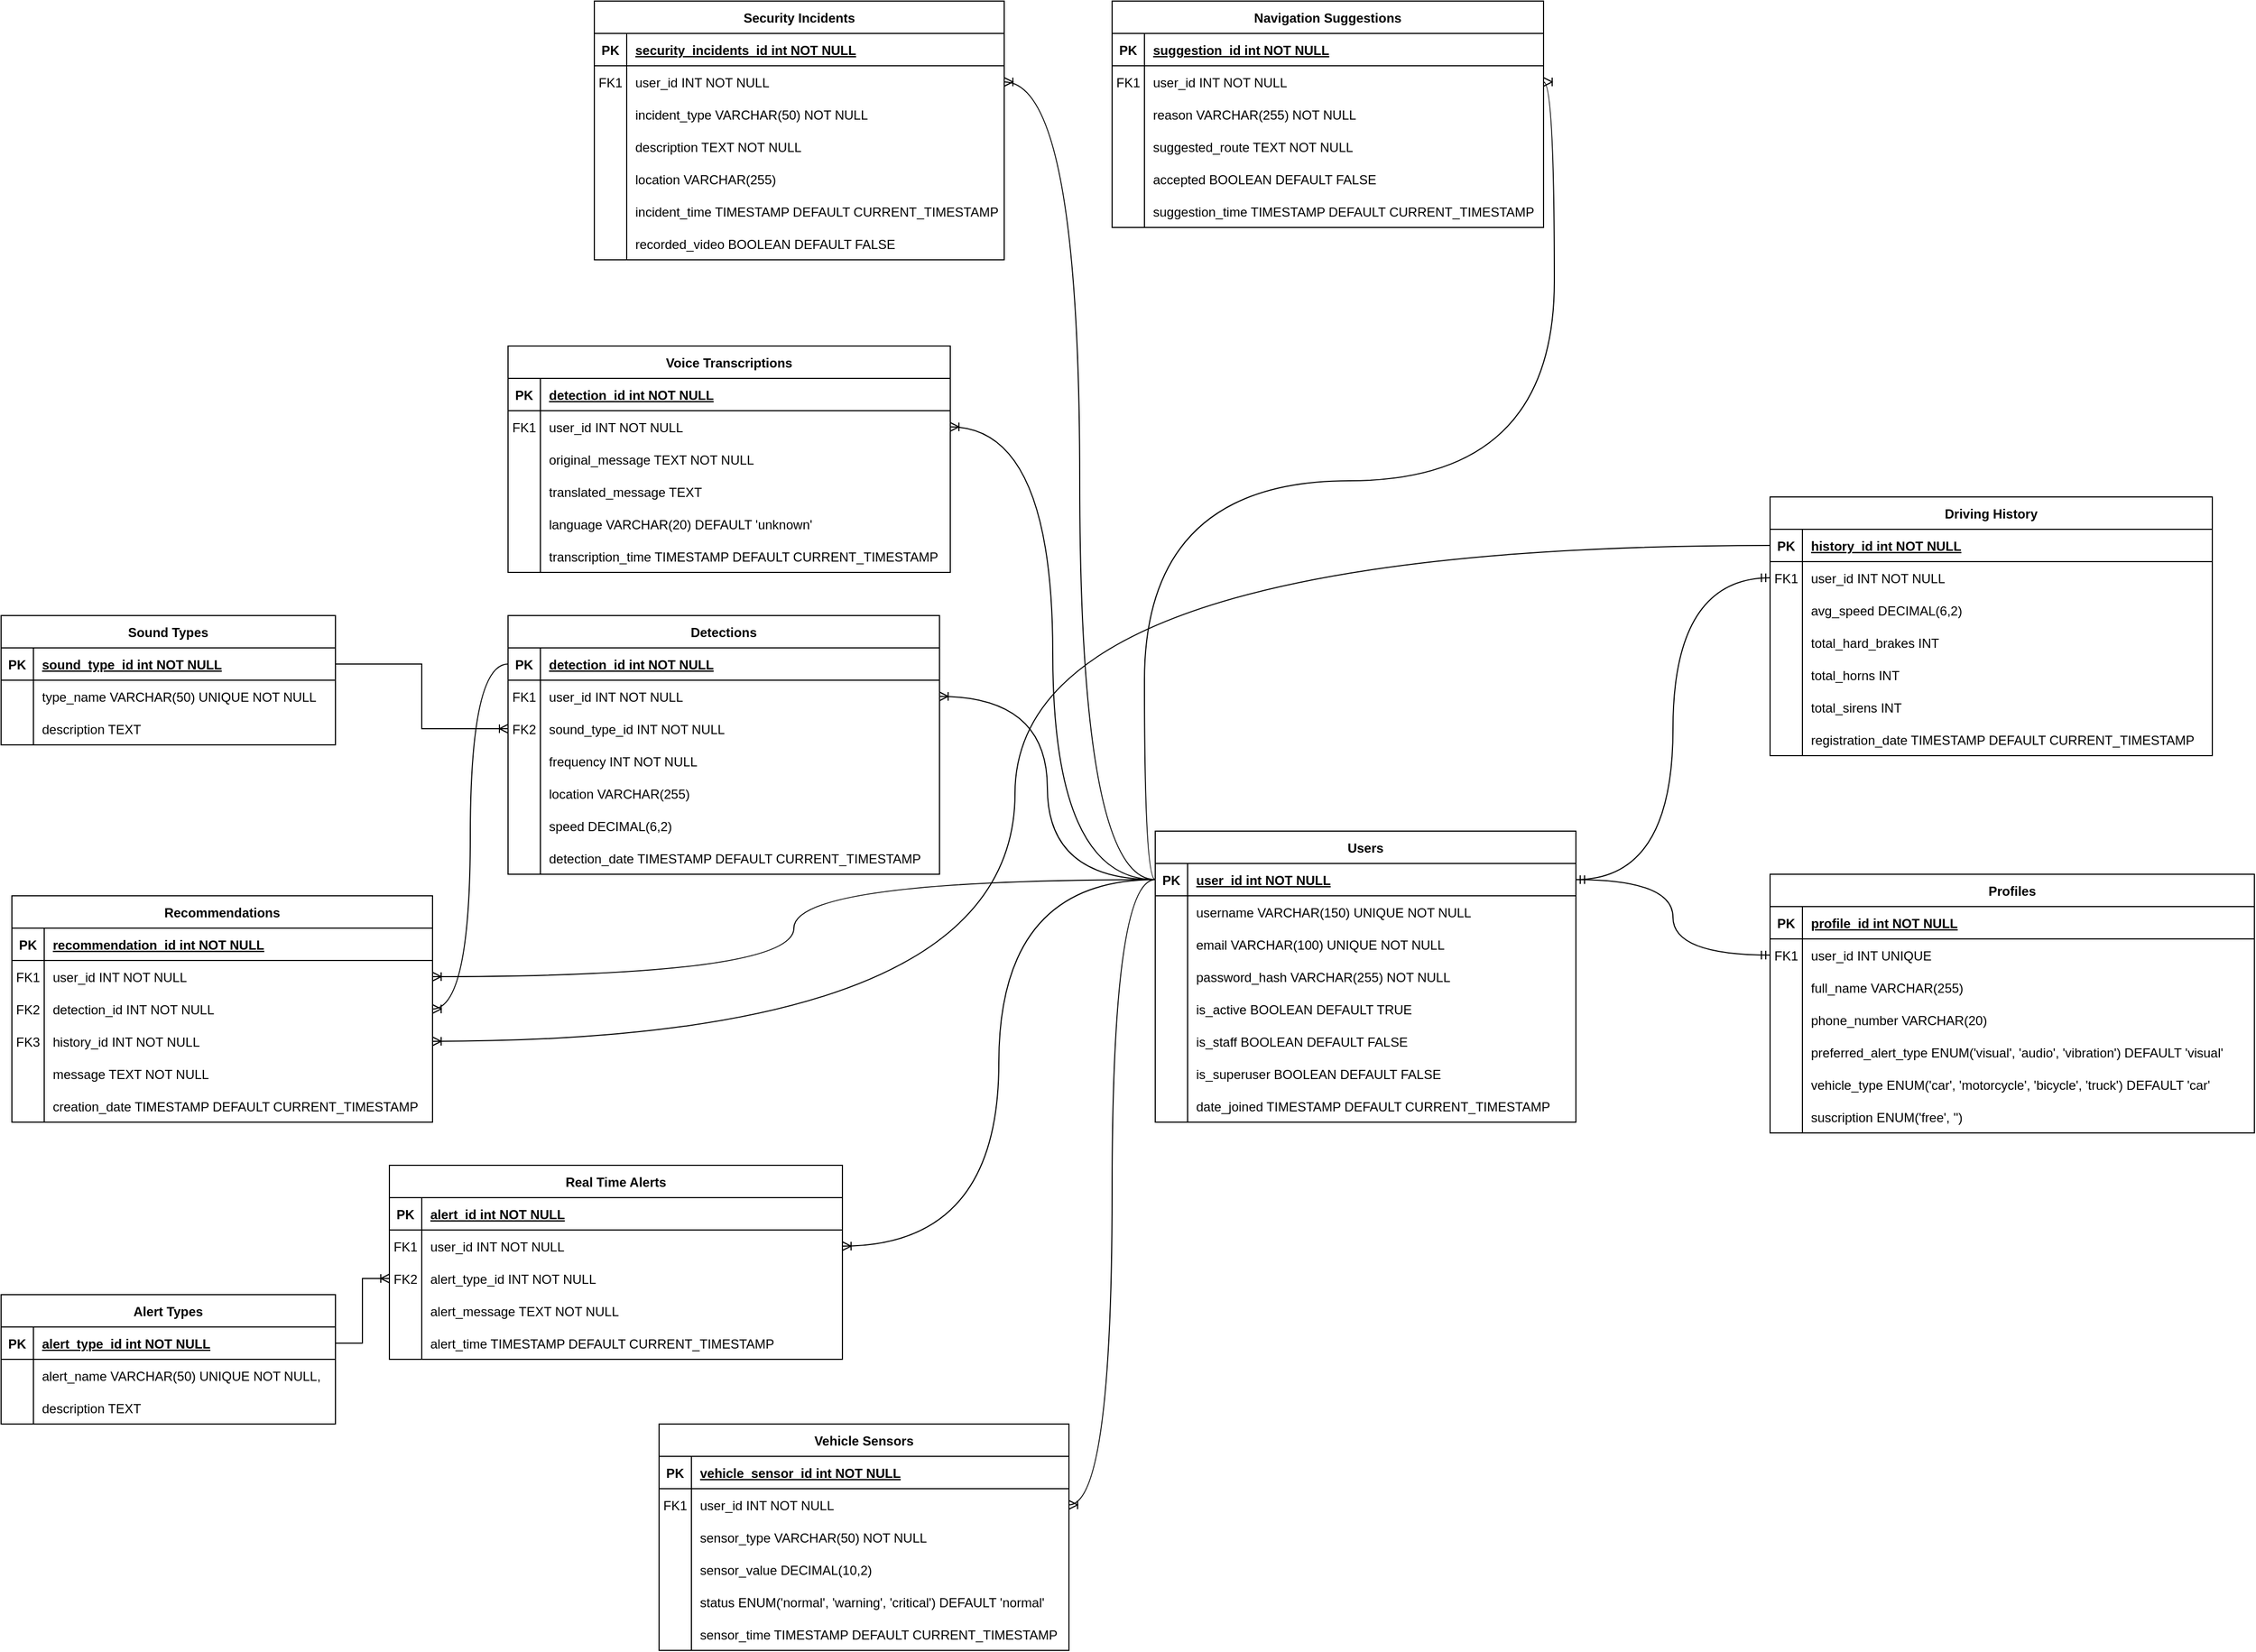 <mxfile version="26.1.1">
  <diagram id="R2lEEEUBdFMjLlhIrx00" name="Page-1">
    <mxGraphModel dx="3827" dy="2714" grid="1" gridSize="10" guides="1" tooltips="1" connect="1" arrows="1" fold="1" page="1" pageScale="1" pageWidth="850" pageHeight="1100" math="0" shadow="0" extFonts="Permanent Marker^https://fonts.googleapis.com/css?family=Permanent+Marker">
      <root>
        <mxCell id="0" />
        <mxCell id="1" parent="0" />
        <mxCell id="C-vyLk0tnHw3VtMMgP7b-2" value="Profiles" style="shape=table;startSize=30;container=1;collapsible=1;childLayout=tableLayout;fixedRows=1;rowLines=0;fontStyle=1;align=center;resizeLast=1;" parent="1" vertex="1">
          <mxGeometry x="870" y="-30" width="449" height="240" as="geometry" />
        </mxCell>
        <mxCell id="C-vyLk0tnHw3VtMMgP7b-3" value="" style="shape=partialRectangle;collapsible=0;dropTarget=0;pointerEvents=0;fillColor=none;points=[[0,0.5],[1,0.5]];portConstraint=eastwest;top=0;left=0;right=0;bottom=1;" parent="C-vyLk0tnHw3VtMMgP7b-2" vertex="1">
          <mxGeometry y="30" width="449" height="30" as="geometry" />
        </mxCell>
        <mxCell id="C-vyLk0tnHw3VtMMgP7b-4" value="PK" style="shape=partialRectangle;overflow=hidden;connectable=0;fillColor=none;top=0;left=0;bottom=0;right=0;fontStyle=1;" parent="C-vyLk0tnHw3VtMMgP7b-3" vertex="1">
          <mxGeometry width="30" height="30" as="geometry">
            <mxRectangle width="30" height="30" as="alternateBounds" />
          </mxGeometry>
        </mxCell>
        <mxCell id="C-vyLk0tnHw3VtMMgP7b-5" value="profile_id int NOT NULL " style="shape=partialRectangle;overflow=hidden;connectable=0;fillColor=none;top=0;left=0;bottom=0;right=0;align=left;spacingLeft=6;fontStyle=5;" parent="C-vyLk0tnHw3VtMMgP7b-3" vertex="1">
          <mxGeometry x="30" width="419" height="30" as="geometry">
            <mxRectangle width="419" height="30" as="alternateBounds" />
          </mxGeometry>
        </mxCell>
        <mxCell id="C-vyLk0tnHw3VtMMgP7b-6" value="" style="shape=partialRectangle;collapsible=0;dropTarget=0;pointerEvents=0;fillColor=none;points=[[0,0.5],[1,0.5]];portConstraint=eastwest;top=0;left=0;right=0;bottom=0;" parent="C-vyLk0tnHw3VtMMgP7b-2" vertex="1">
          <mxGeometry y="60" width="449" height="30" as="geometry" />
        </mxCell>
        <mxCell id="C-vyLk0tnHw3VtMMgP7b-7" value="FK1" style="shape=partialRectangle;overflow=hidden;connectable=0;fillColor=none;top=0;left=0;bottom=0;right=0;" parent="C-vyLk0tnHw3VtMMgP7b-6" vertex="1">
          <mxGeometry width="30" height="30" as="geometry">
            <mxRectangle width="30" height="30" as="alternateBounds" />
          </mxGeometry>
        </mxCell>
        <mxCell id="C-vyLk0tnHw3VtMMgP7b-8" value="user_id INT UNIQUE" style="shape=partialRectangle;overflow=hidden;connectable=0;fillColor=none;top=0;left=0;bottom=0;right=0;align=left;spacingLeft=6;" parent="C-vyLk0tnHw3VtMMgP7b-6" vertex="1">
          <mxGeometry x="30" width="419" height="30" as="geometry">
            <mxRectangle width="419" height="30" as="alternateBounds" />
          </mxGeometry>
        </mxCell>
        <mxCell id="C-vyLk0tnHw3VtMMgP7b-9" value="" style="shape=partialRectangle;collapsible=0;dropTarget=0;pointerEvents=0;fillColor=none;points=[[0,0.5],[1,0.5]];portConstraint=eastwest;top=0;left=0;right=0;bottom=0;" parent="C-vyLk0tnHw3VtMMgP7b-2" vertex="1">
          <mxGeometry y="90" width="449" height="30" as="geometry" />
        </mxCell>
        <mxCell id="C-vyLk0tnHw3VtMMgP7b-10" value="" style="shape=partialRectangle;overflow=hidden;connectable=0;fillColor=none;top=0;left=0;bottom=0;right=0;" parent="C-vyLk0tnHw3VtMMgP7b-9" vertex="1">
          <mxGeometry width="30" height="30" as="geometry">
            <mxRectangle width="30" height="30" as="alternateBounds" />
          </mxGeometry>
        </mxCell>
        <mxCell id="C-vyLk0tnHw3VtMMgP7b-11" value="full_name VARCHAR(255)" style="shape=partialRectangle;overflow=hidden;connectable=0;fillColor=none;top=0;left=0;bottom=0;right=0;align=left;spacingLeft=6;" parent="C-vyLk0tnHw3VtMMgP7b-9" vertex="1">
          <mxGeometry x="30" width="419" height="30" as="geometry">
            <mxRectangle width="419" height="30" as="alternateBounds" />
          </mxGeometry>
        </mxCell>
        <mxCell id="aWGgkFQNBtwkNlf0kEij-144" value="" style="shape=partialRectangle;collapsible=0;dropTarget=0;pointerEvents=0;fillColor=none;points=[[0,0.5],[1,0.5]];portConstraint=eastwest;top=0;left=0;right=0;bottom=0;" parent="C-vyLk0tnHw3VtMMgP7b-2" vertex="1">
          <mxGeometry y="120" width="449" height="30" as="geometry" />
        </mxCell>
        <mxCell id="aWGgkFQNBtwkNlf0kEij-145" value="" style="shape=partialRectangle;overflow=hidden;connectable=0;fillColor=none;top=0;left=0;bottom=0;right=0;" parent="aWGgkFQNBtwkNlf0kEij-144" vertex="1">
          <mxGeometry width="30" height="30" as="geometry">
            <mxRectangle width="30" height="30" as="alternateBounds" />
          </mxGeometry>
        </mxCell>
        <mxCell id="aWGgkFQNBtwkNlf0kEij-146" value="phone_number VARCHAR(20)" style="shape=partialRectangle;overflow=hidden;connectable=0;fillColor=none;top=0;left=0;bottom=0;right=0;align=left;spacingLeft=6;" parent="aWGgkFQNBtwkNlf0kEij-144" vertex="1">
          <mxGeometry x="30" width="419" height="30" as="geometry">
            <mxRectangle width="419" height="30" as="alternateBounds" />
          </mxGeometry>
        </mxCell>
        <mxCell id="aWGgkFQNBtwkNlf0kEij-147" value="" style="shape=partialRectangle;collapsible=0;dropTarget=0;pointerEvents=0;fillColor=none;points=[[0,0.5],[1,0.5]];portConstraint=eastwest;top=0;left=0;right=0;bottom=0;" parent="C-vyLk0tnHw3VtMMgP7b-2" vertex="1">
          <mxGeometry y="150" width="449" height="30" as="geometry" />
        </mxCell>
        <mxCell id="aWGgkFQNBtwkNlf0kEij-148" value="" style="shape=partialRectangle;overflow=hidden;connectable=0;fillColor=none;top=0;left=0;bottom=0;right=0;" parent="aWGgkFQNBtwkNlf0kEij-147" vertex="1">
          <mxGeometry width="30" height="30" as="geometry">
            <mxRectangle width="30" height="30" as="alternateBounds" />
          </mxGeometry>
        </mxCell>
        <mxCell id="aWGgkFQNBtwkNlf0kEij-149" value="preferred_alert_type ENUM(&#39;visual&#39;, &#39;audio&#39;, &#39;vibration&#39;) DEFAULT &#39;visual&#39;" style="shape=partialRectangle;overflow=hidden;connectable=0;fillColor=none;top=0;left=0;bottom=0;right=0;align=left;spacingLeft=6;" parent="aWGgkFQNBtwkNlf0kEij-147" vertex="1">
          <mxGeometry x="30" width="419" height="30" as="geometry">
            <mxRectangle width="419" height="30" as="alternateBounds" />
          </mxGeometry>
        </mxCell>
        <mxCell id="aWGgkFQNBtwkNlf0kEij-150" value="" style="shape=partialRectangle;collapsible=0;dropTarget=0;pointerEvents=0;fillColor=none;points=[[0,0.5],[1,0.5]];portConstraint=eastwest;top=0;left=0;right=0;bottom=0;" parent="C-vyLk0tnHw3VtMMgP7b-2" vertex="1">
          <mxGeometry y="180" width="449" height="30" as="geometry" />
        </mxCell>
        <mxCell id="aWGgkFQNBtwkNlf0kEij-151" value="" style="shape=partialRectangle;overflow=hidden;connectable=0;fillColor=none;top=0;left=0;bottom=0;right=0;" parent="aWGgkFQNBtwkNlf0kEij-150" vertex="1">
          <mxGeometry width="30" height="30" as="geometry">
            <mxRectangle width="30" height="30" as="alternateBounds" />
          </mxGeometry>
        </mxCell>
        <mxCell id="aWGgkFQNBtwkNlf0kEij-152" value="vehicle_type ENUM(&#39;car&#39;, &#39;motorcycle&#39;, &#39;bicycle&#39;, &#39;truck&#39;) DEFAULT &#39;car&#39;" style="shape=partialRectangle;overflow=hidden;connectable=0;fillColor=none;top=0;left=0;bottom=0;right=0;align=left;spacingLeft=6;" parent="aWGgkFQNBtwkNlf0kEij-150" vertex="1">
          <mxGeometry x="30" width="419" height="30" as="geometry">
            <mxRectangle width="419" height="30" as="alternateBounds" />
          </mxGeometry>
        </mxCell>
        <mxCell id="4OLhUssmRMNzsVTuQDof-39" value="" style="shape=partialRectangle;collapsible=0;dropTarget=0;pointerEvents=0;fillColor=none;points=[[0,0.5],[1,0.5]];portConstraint=eastwest;top=0;left=0;right=0;bottom=0;" parent="C-vyLk0tnHw3VtMMgP7b-2" vertex="1">
          <mxGeometry y="210" width="449" height="30" as="geometry" />
        </mxCell>
        <mxCell id="4OLhUssmRMNzsVTuQDof-40" value="" style="shape=partialRectangle;overflow=hidden;connectable=0;fillColor=none;top=0;left=0;bottom=0;right=0;" parent="4OLhUssmRMNzsVTuQDof-39" vertex="1">
          <mxGeometry width="30" height="30" as="geometry">
            <mxRectangle width="30" height="30" as="alternateBounds" />
          </mxGeometry>
        </mxCell>
        <mxCell id="4OLhUssmRMNzsVTuQDof-41" value="suscription ENUM(&#39;free&#39;, &#39;&#39;)" style="shape=partialRectangle;overflow=hidden;connectable=0;fillColor=none;top=0;left=0;bottom=0;right=0;align=left;spacingLeft=6;" parent="4OLhUssmRMNzsVTuQDof-39" vertex="1">
          <mxGeometry x="30" width="419" height="30" as="geometry">
            <mxRectangle width="419" height="30" as="alternateBounds" />
          </mxGeometry>
        </mxCell>
        <mxCell id="C-vyLk0tnHw3VtMMgP7b-23" value="Users" style="shape=table;startSize=30;container=1;collapsible=1;childLayout=tableLayout;fixedRows=1;rowLines=0;fontStyle=1;align=center;resizeLast=1;" parent="1" vertex="1">
          <mxGeometry x="300" y="-70" width="390" height="270" as="geometry" />
        </mxCell>
        <mxCell id="C-vyLk0tnHw3VtMMgP7b-24" value="" style="shape=partialRectangle;collapsible=0;dropTarget=0;pointerEvents=0;fillColor=none;points=[[0,0.5],[1,0.5]];portConstraint=eastwest;top=0;left=0;right=0;bottom=1;" parent="C-vyLk0tnHw3VtMMgP7b-23" vertex="1">
          <mxGeometry y="30" width="390" height="30" as="geometry" />
        </mxCell>
        <mxCell id="C-vyLk0tnHw3VtMMgP7b-25" value="PK" style="shape=partialRectangle;overflow=hidden;connectable=0;fillColor=none;top=0;left=0;bottom=0;right=0;fontStyle=1;" parent="C-vyLk0tnHw3VtMMgP7b-24" vertex="1">
          <mxGeometry width="30" height="30" as="geometry">
            <mxRectangle width="30" height="30" as="alternateBounds" />
          </mxGeometry>
        </mxCell>
        <mxCell id="C-vyLk0tnHw3VtMMgP7b-26" value="user_id int NOT NULL " style="shape=partialRectangle;overflow=hidden;connectable=0;fillColor=none;top=0;left=0;bottom=0;right=0;align=left;spacingLeft=6;fontStyle=5;" parent="C-vyLk0tnHw3VtMMgP7b-24" vertex="1">
          <mxGeometry x="30" width="360" height="30" as="geometry">
            <mxRectangle width="360" height="30" as="alternateBounds" />
          </mxGeometry>
        </mxCell>
        <mxCell id="C-vyLk0tnHw3VtMMgP7b-27" value="" style="shape=partialRectangle;collapsible=0;dropTarget=0;pointerEvents=0;fillColor=none;points=[[0,0.5],[1,0.5]];portConstraint=eastwest;top=0;left=0;right=0;bottom=0;" parent="C-vyLk0tnHw3VtMMgP7b-23" vertex="1">
          <mxGeometry y="60" width="390" height="30" as="geometry" />
        </mxCell>
        <mxCell id="C-vyLk0tnHw3VtMMgP7b-28" value="" style="shape=partialRectangle;overflow=hidden;connectable=0;fillColor=none;top=0;left=0;bottom=0;right=0;" parent="C-vyLk0tnHw3VtMMgP7b-27" vertex="1">
          <mxGeometry width="30" height="30" as="geometry">
            <mxRectangle width="30" height="30" as="alternateBounds" />
          </mxGeometry>
        </mxCell>
        <mxCell id="C-vyLk0tnHw3VtMMgP7b-29" value="username VARCHAR(150) UNIQUE NOT NULL" style="shape=partialRectangle;overflow=hidden;connectable=0;fillColor=none;top=0;left=0;bottom=0;right=0;align=left;spacingLeft=6;" parent="C-vyLk0tnHw3VtMMgP7b-27" vertex="1">
          <mxGeometry x="30" width="360" height="30" as="geometry">
            <mxRectangle width="360" height="30" as="alternateBounds" />
          </mxGeometry>
        </mxCell>
        <mxCell id="aWGgkFQNBtwkNlf0kEij-94" value="" style="shape=partialRectangle;collapsible=0;dropTarget=0;pointerEvents=0;fillColor=none;points=[[0,0.5],[1,0.5]];portConstraint=eastwest;top=0;left=0;right=0;bottom=0;" parent="C-vyLk0tnHw3VtMMgP7b-23" vertex="1">
          <mxGeometry y="90" width="390" height="30" as="geometry" />
        </mxCell>
        <mxCell id="aWGgkFQNBtwkNlf0kEij-95" value="" style="shape=partialRectangle;overflow=hidden;connectable=0;fillColor=none;top=0;left=0;bottom=0;right=0;" parent="aWGgkFQNBtwkNlf0kEij-94" vertex="1">
          <mxGeometry width="30" height="30" as="geometry">
            <mxRectangle width="30" height="30" as="alternateBounds" />
          </mxGeometry>
        </mxCell>
        <mxCell id="aWGgkFQNBtwkNlf0kEij-96" value="email VARCHAR(100) UNIQUE NOT NULL" style="shape=partialRectangle;overflow=hidden;connectable=0;fillColor=none;top=0;left=0;bottom=0;right=0;align=left;spacingLeft=6;" parent="aWGgkFQNBtwkNlf0kEij-94" vertex="1">
          <mxGeometry x="30" width="360" height="30" as="geometry">
            <mxRectangle width="360" height="30" as="alternateBounds" />
          </mxGeometry>
        </mxCell>
        <mxCell id="aWGgkFQNBtwkNlf0kEij-107" value="" style="shape=partialRectangle;collapsible=0;dropTarget=0;pointerEvents=0;fillColor=none;points=[[0,0.5],[1,0.5]];portConstraint=eastwest;top=0;left=0;right=0;bottom=0;" parent="C-vyLk0tnHw3VtMMgP7b-23" vertex="1">
          <mxGeometry y="120" width="390" height="30" as="geometry" />
        </mxCell>
        <mxCell id="aWGgkFQNBtwkNlf0kEij-108" value="" style="shape=partialRectangle;overflow=hidden;connectable=0;fillColor=none;top=0;left=0;bottom=0;right=0;" parent="aWGgkFQNBtwkNlf0kEij-107" vertex="1">
          <mxGeometry width="30" height="30" as="geometry">
            <mxRectangle width="30" height="30" as="alternateBounds" />
          </mxGeometry>
        </mxCell>
        <mxCell id="aWGgkFQNBtwkNlf0kEij-109" value="password_hash VARCHAR(255) NOT NULL" style="shape=partialRectangle;overflow=hidden;connectable=0;fillColor=none;top=0;left=0;bottom=0;right=0;align=left;spacingLeft=6;" parent="aWGgkFQNBtwkNlf0kEij-107" vertex="1">
          <mxGeometry x="30" width="360" height="30" as="geometry">
            <mxRectangle width="360" height="30" as="alternateBounds" />
          </mxGeometry>
        </mxCell>
        <mxCell id="aWGgkFQNBtwkNlf0kEij-110" value="" style="shape=partialRectangle;collapsible=0;dropTarget=0;pointerEvents=0;fillColor=none;points=[[0,0.5],[1,0.5]];portConstraint=eastwest;top=0;left=0;right=0;bottom=0;" parent="C-vyLk0tnHw3VtMMgP7b-23" vertex="1">
          <mxGeometry y="150" width="390" height="30" as="geometry" />
        </mxCell>
        <mxCell id="aWGgkFQNBtwkNlf0kEij-111" value="" style="shape=partialRectangle;overflow=hidden;connectable=0;fillColor=none;top=0;left=0;bottom=0;right=0;" parent="aWGgkFQNBtwkNlf0kEij-110" vertex="1">
          <mxGeometry width="30" height="30" as="geometry">
            <mxRectangle width="30" height="30" as="alternateBounds" />
          </mxGeometry>
        </mxCell>
        <mxCell id="aWGgkFQNBtwkNlf0kEij-112" value="is_active BOOLEAN DEFAULT TRUE" style="shape=partialRectangle;overflow=hidden;connectable=0;fillColor=none;top=0;left=0;bottom=0;right=0;align=left;spacingLeft=6;" parent="aWGgkFQNBtwkNlf0kEij-110" vertex="1">
          <mxGeometry x="30" width="360" height="30" as="geometry">
            <mxRectangle width="360" height="30" as="alternateBounds" />
          </mxGeometry>
        </mxCell>
        <mxCell id="aWGgkFQNBtwkNlf0kEij-113" value="" style="shape=partialRectangle;collapsible=0;dropTarget=0;pointerEvents=0;fillColor=none;points=[[0,0.5],[1,0.5]];portConstraint=eastwest;top=0;left=0;right=0;bottom=0;" parent="C-vyLk0tnHw3VtMMgP7b-23" vertex="1">
          <mxGeometry y="180" width="390" height="30" as="geometry" />
        </mxCell>
        <mxCell id="aWGgkFQNBtwkNlf0kEij-114" value="" style="shape=partialRectangle;overflow=hidden;connectable=0;fillColor=none;top=0;left=0;bottom=0;right=0;" parent="aWGgkFQNBtwkNlf0kEij-113" vertex="1">
          <mxGeometry width="30" height="30" as="geometry">
            <mxRectangle width="30" height="30" as="alternateBounds" />
          </mxGeometry>
        </mxCell>
        <mxCell id="aWGgkFQNBtwkNlf0kEij-115" value="is_staff BOOLEAN DEFAULT FALSE" style="shape=partialRectangle;overflow=hidden;connectable=0;fillColor=none;top=0;left=0;bottom=0;right=0;align=left;spacingLeft=6;" parent="aWGgkFQNBtwkNlf0kEij-113" vertex="1">
          <mxGeometry x="30" width="360" height="30" as="geometry">
            <mxRectangle width="360" height="30" as="alternateBounds" />
          </mxGeometry>
        </mxCell>
        <mxCell id="aWGgkFQNBtwkNlf0kEij-116" value="" style="shape=partialRectangle;collapsible=0;dropTarget=0;pointerEvents=0;fillColor=none;points=[[0,0.5],[1,0.5]];portConstraint=eastwest;top=0;left=0;right=0;bottom=0;" parent="C-vyLk0tnHw3VtMMgP7b-23" vertex="1">
          <mxGeometry y="210" width="390" height="30" as="geometry" />
        </mxCell>
        <mxCell id="aWGgkFQNBtwkNlf0kEij-117" value="" style="shape=partialRectangle;overflow=hidden;connectable=0;fillColor=none;top=0;left=0;bottom=0;right=0;" parent="aWGgkFQNBtwkNlf0kEij-116" vertex="1">
          <mxGeometry width="30" height="30" as="geometry">
            <mxRectangle width="30" height="30" as="alternateBounds" />
          </mxGeometry>
        </mxCell>
        <mxCell id="aWGgkFQNBtwkNlf0kEij-118" value="is_superuser BOOLEAN DEFAULT FALSE" style="shape=partialRectangle;overflow=hidden;connectable=0;fillColor=none;top=0;left=0;bottom=0;right=0;align=left;spacingLeft=6;" parent="aWGgkFQNBtwkNlf0kEij-116" vertex="1">
          <mxGeometry x="30" width="360" height="30" as="geometry">
            <mxRectangle width="360" height="30" as="alternateBounds" />
          </mxGeometry>
        </mxCell>
        <mxCell id="aWGgkFQNBtwkNlf0kEij-141" value="" style="shape=partialRectangle;collapsible=0;dropTarget=0;pointerEvents=0;fillColor=none;points=[[0,0.5],[1,0.5]];portConstraint=eastwest;top=0;left=0;right=0;bottom=0;" parent="C-vyLk0tnHw3VtMMgP7b-23" vertex="1">
          <mxGeometry y="240" width="390" height="30" as="geometry" />
        </mxCell>
        <mxCell id="aWGgkFQNBtwkNlf0kEij-142" value="" style="shape=partialRectangle;overflow=hidden;connectable=0;fillColor=none;top=0;left=0;bottom=0;right=0;" parent="aWGgkFQNBtwkNlf0kEij-141" vertex="1">
          <mxGeometry width="30" height="30" as="geometry">
            <mxRectangle width="30" height="30" as="alternateBounds" />
          </mxGeometry>
        </mxCell>
        <mxCell id="aWGgkFQNBtwkNlf0kEij-143" value="date_joined TIMESTAMP DEFAULT CURRENT_TIMESTAMP" style="shape=partialRectangle;overflow=hidden;connectable=0;fillColor=none;top=0;left=0;bottom=0;right=0;align=left;spacingLeft=6;" parent="aWGgkFQNBtwkNlf0kEij-141" vertex="1">
          <mxGeometry x="30" width="360" height="30" as="geometry">
            <mxRectangle width="360" height="30" as="alternateBounds" />
          </mxGeometry>
        </mxCell>
        <mxCell id="aWGgkFQNBtwkNlf0kEij-14" value="Detections" style="shape=table;startSize=30;container=1;collapsible=1;childLayout=tableLayout;fixedRows=1;rowLines=0;fontStyle=1;align=center;resizeLast=1;" parent="1" vertex="1">
          <mxGeometry x="-300" y="-270" width="400" height="240" as="geometry" />
        </mxCell>
        <mxCell id="aWGgkFQNBtwkNlf0kEij-15" value="" style="shape=partialRectangle;collapsible=0;dropTarget=0;pointerEvents=0;fillColor=none;points=[[0,0.5],[1,0.5]];portConstraint=eastwest;top=0;left=0;right=0;bottom=1;" parent="aWGgkFQNBtwkNlf0kEij-14" vertex="1">
          <mxGeometry y="30" width="400" height="30" as="geometry" />
        </mxCell>
        <mxCell id="aWGgkFQNBtwkNlf0kEij-16" value="PK" style="shape=partialRectangle;overflow=hidden;connectable=0;fillColor=none;top=0;left=0;bottom=0;right=0;fontStyle=1;" parent="aWGgkFQNBtwkNlf0kEij-15" vertex="1">
          <mxGeometry width="30" height="30" as="geometry">
            <mxRectangle width="30" height="30" as="alternateBounds" />
          </mxGeometry>
        </mxCell>
        <mxCell id="aWGgkFQNBtwkNlf0kEij-17" value="detection_id int NOT NULL " style="shape=partialRectangle;overflow=hidden;connectable=0;fillColor=none;top=0;left=0;bottom=0;right=0;align=left;spacingLeft=6;fontStyle=5;" parent="aWGgkFQNBtwkNlf0kEij-15" vertex="1">
          <mxGeometry x="30" width="370" height="30" as="geometry">
            <mxRectangle width="370" height="30" as="alternateBounds" />
          </mxGeometry>
        </mxCell>
        <mxCell id="aWGgkFQNBtwkNlf0kEij-18" value="" style="shape=partialRectangle;collapsible=0;dropTarget=0;pointerEvents=0;fillColor=none;points=[[0,0.5],[1,0.5]];portConstraint=eastwest;top=0;left=0;right=0;bottom=0;" parent="aWGgkFQNBtwkNlf0kEij-14" vertex="1">
          <mxGeometry y="60" width="400" height="30" as="geometry" />
        </mxCell>
        <mxCell id="aWGgkFQNBtwkNlf0kEij-19" value="FK1" style="shape=partialRectangle;overflow=hidden;connectable=0;fillColor=none;top=0;left=0;bottom=0;right=0;" parent="aWGgkFQNBtwkNlf0kEij-18" vertex="1">
          <mxGeometry width="30" height="30" as="geometry">
            <mxRectangle width="30" height="30" as="alternateBounds" />
          </mxGeometry>
        </mxCell>
        <mxCell id="aWGgkFQNBtwkNlf0kEij-20" value="user_id INT NOT NULL" style="shape=partialRectangle;overflow=hidden;connectable=0;fillColor=none;top=0;left=0;bottom=0;right=0;align=left;spacingLeft=6;" parent="aWGgkFQNBtwkNlf0kEij-18" vertex="1">
          <mxGeometry x="30" width="370" height="30" as="geometry">
            <mxRectangle width="370" height="30" as="alternateBounds" />
          </mxGeometry>
        </mxCell>
        <mxCell id="aWGgkFQNBtwkNlf0kEij-21" value="" style="shape=partialRectangle;collapsible=0;dropTarget=0;pointerEvents=0;fillColor=none;points=[[0,0.5],[1,0.5]];portConstraint=eastwest;top=0;left=0;right=0;bottom=0;" parent="aWGgkFQNBtwkNlf0kEij-14" vertex="1">
          <mxGeometry y="90" width="400" height="30" as="geometry" />
        </mxCell>
        <mxCell id="aWGgkFQNBtwkNlf0kEij-22" value="FK2" style="shape=partialRectangle;overflow=hidden;connectable=0;fillColor=none;top=0;left=0;bottom=0;right=0;" parent="aWGgkFQNBtwkNlf0kEij-21" vertex="1">
          <mxGeometry width="30" height="30" as="geometry">
            <mxRectangle width="30" height="30" as="alternateBounds" />
          </mxGeometry>
        </mxCell>
        <mxCell id="aWGgkFQNBtwkNlf0kEij-23" value="sound_type_id INT NOT NULL" style="shape=partialRectangle;overflow=hidden;connectable=0;fillColor=none;top=0;left=0;bottom=0;right=0;align=left;spacingLeft=6;" parent="aWGgkFQNBtwkNlf0kEij-21" vertex="1">
          <mxGeometry x="30" width="370" height="30" as="geometry">
            <mxRectangle width="370" height="30" as="alternateBounds" />
          </mxGeometry>
        </mxCell>
        <mxCell id="aWGgkFQNBtwkNlf0kEij-167" value="" style="shape=partialRectangle;collapsible=0;dropTarget=0;pointerEvents=0;fillColor=none;points=[[0,0.5],[1,0.5]];portConstraint=eastwest;top=0;left=0;right=0;bottom=0;" parent="aWGgkFQNBtwkNlf0kEij-14" vertex="1">
          <mxGeometry y="120" width="400" height="30" as="geometry" />
        </mxCell>
        <mxCell id="aWGgkFQNBtwkNlf0kEij-168" value="" style="shape=partialRectangle;overflow=hidden;connectable=0;fillColor=none;top=0;left=0;bottom=0;right=0;" parent="aWGgkFQNBtwkNlf0kEij-167" vertex="1">
          <mxGeometry width="30" height="30" as="geometry">
            <mxRectangle width="30" height="30" as="alternateBounds" />
          </mxGeometry>
        </mxCell>
        <mxCell id="aWGgkFQNBtwkNlf0kEij-169" value="frequency INT NOT NULL" style="shape=partialRectangle;overflow=hidden;connectable=0;fillColor=none;top=0;left=0;bottom=0;right=0;align=left;spacingLeft=6;" parent="aWGgkFQNBtwkNlf0kEij-167" vertex="1">
          <mxGeometry x="30" width="370" height="30" as="geometry">
            <mxRectangle width="370" height="30" as="alternateBounds" />
          </mxGeometry>
        </mxCell>
        <mxCell id="aWGgkFQNBtwkNlf0kEij-170" value="" style="shape=partialRectangle;collapsible=0;dropTarget=0;pointerEvents=0;fillColor=none;points=[[0,0.5],[1,0.5]];portConstraint=eastwest;top=0;left=0;right=0;bottom=0;" parent="aWGgkFQNBtwkNlf0kEij-14" vertex="1">
          <mxGeometry y="150" width="400" height="30" as="geometry" />
        </mxCell>
        <mxCell id="aWGgkFQNBtwkNlf0kEij-171" value="" style="shape=partialRectangle;overflow=hidden;connectable=0;fillColor=none;top=0;left=0;bottom=0;right=0;" parent="aWGgkFQNBtwkNlf0kEij-170" vertex="1">
          <mxGeometry width="30" height="30" as="geometry">
            <mxRectangle width="30" height="30" as="alternateBounds" />
          </mxGeometry>
        </mxCell>
        <mxCell id="aWGgkFQNBtwkNlf0kEij-172" value="location VARCHAR(255)" style="shape=partialRectangle;overflow=hidden;connectable=0;fillColor=none;top=0;left=0;bottom=0;right=0;align=left;spacingLeft=6;" parent="aWGgkFQNBtwkNlf0kEij-170" vertex="1">
          <mxGeometry x="30" width="370" height="30" as="geometry">
            <mxRectangle width="370" height="30" as="alternateBounds" />
          </mxGeometry>
        </mxCell>
        <mxCell id="aWGgkFQNBtwkNlf0kEij-173" value="" style="shape=partialRectangle;collapsible=0;dropTarget=0;pointerEvents=0;fillColor=none;points=[[0,0.5],[1,0.5]];portConstraint=eastwest;top=0;left=0;right=0;bottom=0;" parent="aWGgkFQNBtwkNlf0kEij-14" vertex="1">
          <mxGeometry y="180" width="400" height="30" as="geometry" />
        </mxCell>
        <mxCell id="aWGgkFQNBtwkNlf0kEij-174" value="" style="shape=partialRectangle;overflow=hidden;connectable=0;fillColor=none;top=0;left=0;bottom=0;right=0;" parent="aWGgkFQNBtwkNlf0kEij-173" vertex="1">
          <mxGeometry width="30" height="30" as="geometry">
            <mxRectangle width="30" height="30" as="alternateBounds" />
          </mxGeometry>
        </mxCell>
        <mxCell id="aWGgkFQNBtwkNlf0kEij-175" value="speed DECIMAL(6,2)" style="shape=partialRectangle;overflow=hidden;connectable=0;fillColor=none;top=0;left=0;bottom=0;right=0;align=left;spacingLeft=6;" parent="aWGgkFQNBtwkNlf0kEij-173" vertex="1">
          <mxGeometry x="30" width="370" height="30" as="geometry">
            <mxRectangle width="370" height="30" as="alternateBounds" />
          </mxGeometry>
        </mxCell>
        <mxCell id="aWGgkFQNBtwkNlf0kEij-176" value="" style="shape=partialRectangle;collapsible=0;dropTarget=0;pointerEvents=0;fillColor=none;points=[[0,0.5],[1,0.5]];portConstraint=eastwest;top=0;left=0;right=0;bottom=0;" parent="aWGgkFQNBtwkNlf0kEij-14" vertex="1">
          <mxGeometry y="210" width="400" height="30" as="geometry" />
        </mxCell>
        <mxCell id="aWGgkFQNBtwkNlf0kEij-177" value="" style="shape=partialRectangle;overflow=hidden;connectable=0;fillColor=none;top=0;left=0;bottom=0;right=0;" parent="aWGgkFQNBtwkNlf0kEij-176" vertex="1">
          <mxGeometry width="30" height="30" as="geometry">
            <mxRectangle width="30" height="30" as="alternateBounds" />
          </mxGeometry>
        </mxCell>
        <mxCell id="aWGgkFQNBtwkNlf0kEij-178" value="detection_date TIMESTAMP DEFAULT CURRENT_TIMESTAMP" style="shape=partialRectangle;overflow=hidden;connectable=0;fillColor=none;top=0;left=0;bottom=0;right=0;align=left;spacingLeft=6;" parent="aWGgkFQNBtwkNlf0kEij-176" vertex="1">
          <mxGeometry x="30" width="370" height="30" as="geometry">
            <mxRectangle width="370" height="30" as="alternateBounds" />
          </mxGeometry>
        </mxCell>
        <mxCell id="aWGgkFQNBtwkNlf0kEij-24" value="Recommendations" style="shape=table;startSize=30;container=1;collapsible=1;childLayout=tableLayout;fixedRows=1;rowLines=0;fontStyle=1;align=center;resizeLast=1;" parent="1" vertex="1">
          <mxGeometry x="-760" y="-10" width="390" height="210" as="geometry" />
        </mxCell>
        <mxCell id="aWGgkFQNBtwkNlf0kEij-25" value="" style="shape=partialRectangle;collapsible=0;dropTarget=0;pointerEvents=0;fillColor=none;points=[[0,0.5],[1,0.5]];portConstraint=eastwest;top=0;left=0;right=0;bottom=1;" parent="aWGgkFQNBtwkNlf0kEij-24" vertex="1">
          <mxGeometry y="30" width="390" height="30" as="geometry" />
        </mxCell>
        <mxCell id="aWGgkFQNBtwkNlf0kEij-26" value="PK" style="shape=partialRectangle;overflow=hidden;connectable=0;fillColor=none;top=0;left=0;bottom=0;right=0;fontStyle=1;" parent="aWGgkFQNBtwkNlf0kEij-25" vertex="1">
          <mxGeometry width="30" height="30" as="geometry">
            <mxRectangle width="30" height="30" as="alternateBounds" />
          </mxGeometry>
        </mxCell>
        <mxCell id="aWGgkFQNBtwkNlf0kEij-27" value="recommendation_id int NOT NULL " style="shape=partialRectangle;overflow=hidden;connectable=0;fillColor=none;top=0;left=0;bottom=0;right=0;align=left;spacingLeft=6;fontStyle=5;" parent="aWGgkFQNBtwkNlf0kEij-25" vertex="1">
          <mxGeometry x="30" width="360" height="30" as="geometry">
            <mxRectangle width="360" height="30" as="alternateBounds" />
          </mxGeometry>
        </mxCell>
        <mxCell id="aWGgkFQNBtwkNlf0kEij-28" value="" style="shape=partialRectangle;collapsible=0;dropTarget=0;pointerEvents=0;fillColor=none;points=[[0,0.5],[1,0.5]];portConstraint=eastwest;top=0;left=0;right=0;bottom=0;" parent="aWGgkFQNBtwkNlf0kEij-24" vertex="1">
          <mxGeometry y="60" width="390" height="30" as="geometry" />
        </mxCell>
        <mxCell id="aWGgkFQNBtwkNlf0kEij-29" value="FK1" style="shape=partialRectangle;overflow=hidden;connectable=0;fillColor=none;top=0;left=0;bottom=0;right=0;" parent="aWGgkFQNBtwkNlf0kEij-28" vertex="1">
          <mxGeometry width="30" height="30" as="geometry">
            <mxRectangle width="30" height="30" as="alternateBounds" />
          </mxGeometry>
        </mxCell>
        <mxCell id="aWGgkFQNBtwkNlf0kEij-30" value="user_id INT NOT NULL" style="shape=partialRectangle;overflow=hidden;connectable=0;fillColor=none;top=0;left=0;bottom=0;right=0;align=left;spacingLeft=6;" parent="aWGgkFQNBtwkNlf0kEij-28" vertex="1">
          <mxGeometry x="30" width="360" height="30" as="geometry">
            <mxRectangle width="360" height="30" as="alternateBounds" />
          </mxGeometry>
        </mxCell>
        <mxCell id="aWGgkFQNBtwkNlf0kEij-31" value="" style="shape=partialRectangle;collapsible=0;dropTarget=0;pointerEvents=0;fillColor=none;points=[[0,0.5],[1,0.5]];portConstraint=eastwest;top=0;left=0;right=0;bottom=0;" parent="aWGgkFQNBtwkNlf0kEij-24" vertex="1">
          <mxGeometry y="90" width="390" height="30" as="geometry" />
        </mxCell>
        <mxCell id="aWGgkFQNBtwkNlf0kEij-32" value="FK2" style="shape=partialRectangle;overflow=hidden;connectable=0;fillColor=none;top=0;left=0;bottom=0;right=0;" parent="aWGgkFQNBtwkNlf0kEij-31" vertex="1">
          <mxGeometry width="30" height="30" as="geometry">
            <mxRectangle width="30" height="30" as="alternateBounds" />
          </mxGeometry>
        </mxCell>
        <mxCell id="aWGgkFQNBtwkNlf0kEij-33" value="detection_id INT NOT NULL" style="shape=partialRectangle;overflow=hidden;connectable=0;fillColor=none;top=0;left=0;bottom=0;right=0;align=left;spacingLeft=6;" parent="aWGgkFQNBtwkNlf0kEij-31" vertex="1">
          <mxGeometry x="30" width="360" height="30" as="geometry">
            <mxRectangle width="360" height="30" as="alternateBounds" />
          </mxGeometry>
        </mxCell>
        <mxCell id="aWGgkFQNBtwkNlf0kEij-179" value="" style="shape=partialRectangle;collapsible=0;dropTarget=0;pointerEvents=0;fillColor=none;points=[[0,0.5],[1,0.5]];portConstraint=eastwest;top=0;left=0;right=0;bottom=0;" parent="aWGgkFQNBtwkNlf0kEij-24" vertex="1">
          <mxGeometry y="120" width="390" height="30" as="geometry" />
        </mxCell>
        <mxCell id="aWGgkFQNBtwkNlf0kEij-180" value="FK3" style="shape=partialRectangle;overflow=hidden;connectable=0;fillColor=none;top=0;left=0;bottom=0;right=0;" parent="aWGgkFQNBtwkNlf0kEij-179" vertex="1">
          <mxGeometry width="30" height="30" as="geometry">
            <mxRectangle width="30" height="30" as="alternateBounds" />
          </mxGeometry>
        </mxCell>
        <mxCell id="aWGgkFQNBtwkNlf0kEij-181" value="history_id INT NOT NULL" style="shape=partialRectangle;overflow=hidden;connectable=0;fillColor=none;top=0;left=0;bottom=0;right=0;align=left;spacingLeft=6;" parent="aWGgkFQNBtwkNlf0kEij-179" vertex="1">
          <mxGeometry x="30" width="360" height="30" as="geometry">
            <mxRectangle width="360" height="30" as="alternateBounds" />
          </mxGeometry>
        </mxCell>
        <mxCell id="aWGgkFQNBtwkNlf0kEij-182" value="" style="shape=partialRectangle;collapsible=0;dropTarget=0;pointerEvents=0;fillColor=none;points=[[0,0.5],[1,0.5]];portConstraint=eastwest;top=0;left=0;right=0;bottom=0;" parent="aWGgkFQNBtwkNlf0kEij-24" vertex="1">
          <mxGeometry y="150" width="390" height="30" as="geometry" />
        </mxCell>
        <mxCell id="aWGgkFQNBtwkNlf0kEij-183" value="" style="shape=partialRectangle;overflow=hidden;connectable=0;fillColor=none;top=0;left=0;bottom=0;right=0;" parent="aWGgkFQNBtwkNlf0kEij-182" vertex="1">
          <mxGeometry width="30" height="30" as="geometry">
            <mxRectangle width="30" height="30" as="alternateBounds" />
          </mxGeometry>
        </mxCell>
        <mxCell id="aWGgkFQNBtwkNlf0kEij-184" value="message TEXT NOT NULL" style="shape=partialRectangle;overflow=hidden;connectable=0;fillColor=none;top=0;left=0;bottom=0;right=0;align=left;spacingLeft=6;" parent="aWGgkFQNBtwkNlf0kEij-182" vertex="1">
          <mxGeometry x="30" width="360" height="30" as="geometry">
            <mxRectangle width="360" height="30" as="alternateBounds" />
          </mxGeometry>
        </mxCell>
        <mxCell id="aWGgkFQNBtwkNlf0kEij-185" value="" style="shape=partialRectangle;collapsible=0;dropTarget=0;pointerEvents=0;fillColor=none;points=[[0,0.5],[1,0.5]];portConstraint=eastwest;top=0;left=0;right=0;bottom=0;" parent="aWGgkFQNBtwkNlf0kEij-24" vertex="1">
          <mxGeometry y="180" width="390" height="30" as="geometry" />
        </mxCell>
        <mxCell id="aWGgkFQNBtwkNlf0kEij-186" value="" style="shape=partialRectangle;overflow=hidden;connectable=0;fillColor=none;top=0;left=0;bottom=0;right=0;" parent="aWGgkFQNBtwkNlf0kEij-185" vertex="1">
          <mxGeometry width="30" height="30" as="geometry">
            <mxRectangle width="30" height="30" as="alternateBounds" />
          </mxGeometry>
        </mxCell>
        <mxCell id="aWGgkFQNBtwkNlf0kEij-187" value="creation_date TIMESTAMP DEFAULT CURRENT_TIMESTAMP" style="shape=partialRectangle;overflow=hidden;connectable=0;fillColor=none;top=0;left=0;bottom=0;right=0;align=left;spacingLeft=6;" parent="aWGgkFQNBtwkNlf0kEij-185" vertex="1">
          <mxGeometry x="30" width="360" height="30" as="geometry">
            <mxRectangle width="360" height="30" as="alternateBounds" />
          </mxGeometry>
        </mxCell>
        <mxCell id="aWGgkFQNBtwkNlf0kEij-34" value="Driving History" style="shape=table;startSize=30;container=1;collapsible=1;childLayout=tableLayout;fixedRows=1;rowLines=0;fontStyle=1;align=center;resizeLast=1;" parent="1" vertex="1">
          <mxGeometry x="870" y="-380" width="410" height="240" as="geometry" />
        </mxCell>
        <mxCell id="aWGgkFQNBtwkNlf0kEij-35" value="" style="shape=partialRectangle;collapsible=0;dropTarget=0;pointerEvents=0;fillColor=none;points=[[0,0.5],[1,0.5]];portConstraint=eastwest;top=0;left=0;right=0;bottom=1;" parent="aWGgkFQNBtwkNlf0kEij-34" vertex="1">
          <mxGeometry y="30" width="410" height="30" as="geometry" />
        </mxCell>
        <mxCell id="aWGgkFQNBtwkNlf0kEij-36" value="PK" style="shape=partialRectangle;overflow=hidden;connectable=0;fillColor=none;top=0;left=0;bottom=0;right=0;fontStyle=1;" parent="aWGgkFQNBtwkNlf0kEij-35" vertex="1">
          <mxGeometry width="30" height="30" as="geometry">
            <mxRectangle width="30" height="30" as="alternateBounds" />
          </mxGeometry>
        </mxCell>
        <mxCell id="aWGgkFQNBtwkNlf0kEij-37" value="history_id int NOT NULL " style="shape=partialRectangle;overflow=hidden;connectable=0;fillColor=none;top=0;left=0;bottom=0;right=0;align=left;spacingLeft=6;fontStyle=5;" parent="aWGgkFQNBtwkNlf0kEij-35" vertex="1">
          <mxGeometry x="30" width="380" height="30" as="geometry">
            <mxRectangle width="380" height="30" as="alternateBounds" />
          </mxGeometry>
        </mxCell>
        <mxCell id="aWGgkFQNBtwkNlf0kEij-38" value="" style="shape=partialRectangle;collapsible=0;dropTarget=0;pointerEvents=0;fillColor=none;points=[[0,0.5],[1,0.5]];portConstraint=eastwest;top=0;left=0;right=0;bottom=0;" parent="aWGgkFQNBtwkNlf0kEij-34" vertex="1">
          <mxGeometry y="60" width="410" height="30" as="geometry" />
        </mxCell>
        <mxCell id="aWGgkFQNBtwkNlf0kEij-39" value="FK1" style="shape=partialRectangle;overflow=hidden;connectable=0;fillColor=none;top=0;left=0;bottom=0;right=0;" parent="aWGgkFQNBtwkNlf0kEij-38" vertex="1">
          <mxGeometry width="30" height="30" as="geometry">
            <mxRectangle width="30" height="30" as="alternateBounds" />
          </mxGeometry>
        </mxCell>
        <mxCell id="aWGgkFQNBtwkNlf0kEij-40" value="user_id INT NOT NULL" style="shape=partialRectangle;overflow=hidden;connectable=0;fillColor=none;top=0;left=0;bottom=0;right=0;align=left;spacingLeft=6;" parent="aWGgkFQNBtwkNlf0kEij-38" vertex="1">
          <mxGeometry x="30" width="380" height="30" as="geometry">
            <mxRectangle width="380" height="30" as="alternateBounds" />
          </mxGeometry>
        </mxCell>
        <mxCell id="aWGgkFQNBtwkNlf0kEij-41" value="" style="shape=partialRectangle;collapsible=0;dropTarget=0;pointerEvents=0;fillColor=none;points=[[0,0.5],[1,0.5]];portConstraint=eastwest;top=0;left=0;right=0;bottom=0;" parent="aWGgkFQNBtwkNlf0kEij-34" vertex="1">
          <mxGeometry y="90" width="410" height="30" as="geometry" />
        </mxCell>
        <mxCell id="aWGgkFQNBtwkNlf0kEij-42" value="" style="shape=partialRectangle;overflow=hidden;connectable=0;fillColor=none;top=0;left=0;bottom=0;right=0;" parent="aWGgkFQNBtwkNlf0kEij-41" vertex="1">
          <mxGeometry width="30" height="30" as="geometry">
            <mxRectangle width="30" height="30" as="alternateBounds" />
          </mxGeometry>
        </mxCell>
        <mxCell id="aWGgkFQNBtwkNlf0kEij-43" value="avg_speed DECIMAL(6,2)" style="shape=partialRectangle;overflow=hidden;connectable=0;fillColor=none;top=0;left=0;bottom=0;right=0;align=left;spacingLeft=6;" parent="aWGgkFQNBtwkNlf0kEij-41" vertex="1">
          <mxGeometry x="30" width="380" height="30" as="geometry">
            <mxRectangle width="380" height="30" as="alternateBounds" />
          </mxGeometry>
        </mxCell>
        <mxCell id="aWGgkFQNBtwkNlf0kEij-191" value="" style="shape=partialRectangle;collapsible=0;dropTarget=0;pointerEvents=0;fillColor=none;points=[[0,0.5],[1,0.5]];portConstraint=eastwest;top=0;left=0;right=0;bottom=0;" parent="aWGgkFQNBtwkNlf0kEij-34" vertex="1">
          <mxGeometry y="120" width="410" height="30" as="geometry" />
        </mxCell>
        <mxCell id="aWGgkFQNBtwkNlf0kEij-192" value="" style="shape=partialRectangle;overflow=hidden;connectable=0;fillColor=none;top=0;left=0;bottom=0;right=0;" parent="aWGgkFQNBtwkNlf0kEij-191" vertex="1">
          <mxGeometry width="30" height="30" as="geometry">
            <mxRectangle width="30" height="30" as="alternateBounds" />
          </mxGeometry>
        </mxCell>
        <mxCell id="aWGgkFQNBtwkNlf0kEij-193" value="total_hard_brakes INT" style="shape=partialRectangle;overflow=hidden;connectable=0;fillColor=none;top=0;left=0;bottom=0;right=0;align=left;spacingLeft=6;" parent="aWGgkFQNBtwkNlf0kEij-191" vertex="1">
          <mxGeometry x="30" width="380" height="30" as="geometry">
            <mxRectangle width="380" height="30" as="alternateBounds" />
          </mxGeometry>
        </mxCell>
        <mxCell id="aWGgkFQNBtwkNlf0kEij-194" value="" style="shape=partialRectangle;collapsible=0;dropTarget=0;pointerEvents=0;fillColor=none;points=[[0,0.5],[1,0.5]];portConstraint=eastwest;top=0;left=0;right=0;bottom=0;" parent="aWGgkFQNBtwkNlf0kEij-34" vertex="1">
          <mxGeometry y="150" width="410" height="30" as="geometry" />
        </mxCell>
        <mxCell id="aWGgkFQNBtwkNlf0kEij-195" value="" style="shape=partialRectangle;overflow=hidden;connectable=0;fillColor=none;top=0;left=0;bottom=0;right=0;" parent="aWGgkFQNBtwkNlf0kEij-194" vertex="1">
          <mxGeometry width="30" height="30" as="geometry">
            <mxRectangle width="30" height="30" as="alternateBounds" />
          </mxGeometry>
        </mxCell>
        <mxCell id="aWGgkFQNBtwkNlf0kEij-196" value="total_horns INT" style="shape=partialRectangle;overflow=hidden;connectable=0;fillColor=none;top=0;left=0;bottom=0;right=0;align=left;spacingLeft=6;" parent="aWGgkFQNBtwkNlf0kEij-194" vertex="1">
          <mxGeometry x="30" width="380" height="30" as="geometry">
            <mxRectangle width="380" height="30" as="alternateBounds" />
          </mxGeometry>
        </mxCell>
        <mxCell id="aWGgkFQNBtwkNlf0kEij-197" value="" style="shape=partialRectangle;collapsible=0;dropTarget=0;pointerEvents=0;fillColor=none;points=[[0,0.5],[1,0.5]];portConstraint=eastwest;top=0;left=0;right=0;bottom=0;" parent="aWGgkFQNBtwkNlf0kEij-34" vertex="1">
          <mxGeometry y="180" width="410" height="30" as="geometry" />
        </mxCell>
        <mxCell id="aWGgkFQNBtwkNlf0kEij-198" value="" style="shape=partialRectangle;overflow=hidden;connectable=0;fillColor=none;top=0;left=0;bottom=0;right=0;" parent="aWGgkFQNBtwkNlf0kEij-197" vertex="1">
          <mxGeometry width="30" height="30" as="geometry">
            <mxRectangle width="30" height="30" as="alternateBounds" />
          </mxGeometry>
        </mxCell>
        <mxCell id="aWGgkFQNBtwkNlf0kEij-199" value="total_sirens INT" style="shape=partialRectangle;overflow=hidden;connectable=0;fillColor=none;top=0;left=0;bottom=0;right=0;align=left;spacingLeft=6;" parent="aWGgkFQNBtwkNlf0kEij-197" vertex="1">
          <mxGeometry x="30" width="380" height="30" as="geometry">
            <mxRectangle width="380" height="30" as="alternateBounds" />
          </mxGeometry>
        </mxCell>
        <mxCell id="aWGgkFQNBtwkNlf0kEij-200" value="" style="shape=partialRectangle;collapsible=0;dropTarget=0;pointerEvents=0;fillColor=none;points=[[0,0.5],[1,0.5]];portConstraint=eastwest;top=0;left=0;right=0;bottom=0;" parent="aWGgkFQNBtwkNlf0kEij-34" vertex="1">
          <mxGeometry y="210" width="410" height="30" as="geometry" />
        </mxCell>
        <mxCell id="aWGgkFQNBtwkNlf0kEij-201" value="" style="shape=partialRectangle;overflow=hidden;connectable=0;fillColor=none;top=0;left=0;bottom=0;right=0;" parent="aWGgkFQNBtwkNlf0kEij-200" vertex="1">
          <mxGeometry width="30" height="30" as="geometry">
            <mxRectangle width="30" height="30" as="alternateBounds" />
          </mxGeometry>
        </mxCell>
        <mxCell id="aWGgkFQNBtwkNlf0kEij-202" value="registration_date TIMESTAMP DEFAULT CURRENT_TIMESTAMP" style="shape=partialRectangle;overflow=hidden;connectable=0;fillColor=none;top=0;left=0;bottom=0;right=0;align=left;spacingLeft=6;" parent="aWGgkFQNBtwkNlf0kEij-200" vertex="1">
          <mxGeometry x="30" width="380" height="30" as="geometry">
            <mxRectangle width="380" height="30" as="alternateBounds" />
          </mxGeometry>
        </mxCell>
        <mxCell id="aWGgkFQNBtwkNlf0kEij-44" value="Real Time Alerts" style="shape=table;startSize=30;container=1;collapsible=1;childLayout=tableLayout;fixedRows=1;rowLines=0;fontStyle=1;align=center;resizeLast=1;" parent="1" vertex="1">
          <mxGeometry x="-410" y="240" width="420" height="180" as="geometry" />
        </mxCell>
        <mxCell id="aWGgkFQNBtwkNlf0kEij-45" value="" style="shape=partialRectangle;collapsible=0;dropTarget=0;pointerEvents=0;fillColor=none;points=[[0,0.5],[1,0.5]];portConstraint=eastwest;top=0;left=0;right=0;bottom=1;" parent="aWGgkFQNBtwkNlf0kEij-44" vertex="1">
          <mxGeometry y="30" width="420" height="30" as="geometry" />
        </mxCell>
        <mxCell id="aWGgkFQNBtwkNlf0kEij-46" value="PK" style="shape=partialRectangle;overflow=hidden;connectable=0;fillColor=none;top=0;left=0;bottom=0;right=0;fontStyle=1;" parent="aWGgkFQNBtwkNlf0kEij-45" vertex="1">
          <mxGeometry width="30" height="30" as="geometry">
            <mxRectangle width="30" height="30" as="alternateBounds" />
          </mxGeometry>
        </mxCell>
        <mxCell id="aWGgkFQNBtwkNlf0kEij-47" value="alert_id int NOT NULL " style="shape=partialRectangle;overflow=hidden;connectable=0;fillColor=none;top=0;left=0;bottom=0;right=0;align=left;spacingLeft=6;fontStyle=5;" parent="aWGgkFQNBtwkNlf0kEij-45" vertex="1">
          <mxGeometry x="30" width="390" height="30" as="geometry">
            <mxRectangle width="390" height="30" as="alternateBounds" />
          </mxGeometry>
        </mxCell>
        <mxCell id="aWGgkFQNBtwkNlf0kEij-48" value="" style="shape=partialRectangle;collapsible=0;dropTarget=0;pointerEvents=0;fillColor=none;points=[[0,0.5],[1,0.5]];portConstraint=eastwest;top=0;left=0;right=0;bottom=0;" parent="aWGgkFQNBtwkNlf0kEij-44" vertex="1">
          <mxGeometry y="60" width="420" height="30" as="geometry" />
        </mxCell>
        <mxCell id="aWGgkFQNBtwkNlf0kEij-49" value="FK1" style="shape=partialRectangle;overflow=hidden;connectable=0;fillColor=none;top=0;left=0;bottom=0;right=0;" parent="aWGgkFQNBtwkNlf0kEij-48" vertex="1">
          <mxGeometry width="30" height="30" as="geometry">
            <mxRectangle width="30" height="30" as="alternateBounds" />
          </mxGeometry>
        </mxCell>
        <mxCell id="aWGgkFQNBtwkNlf0kEij-50" value="user_id INT NOT NULL" style="shape=partialRectangle;overflow=hidden;connectable=0;fillColor=none;top=0;left=0;bottom=0;right=0;align=left;spacingLeft=6;" parent="aWGgkFQNBtwkNlf0kEij-48" vertex="1">
          <mxGeometry x="30" width="390" height="30" as="geometry">
            <mxRectangle width="390" height="30" as="alternateBounds" />
          </mxGeometry>
        </mxCell>
        <mxCell id="aWGgkFQNBtwkNlf0kEij-51" value="" style="shape=partialRectangle;collapsible=0;dropTarget=0;pointerEvents=0;fillColor=none;points=[[0,0.5],[1,0.5]];portConstraint=eastwest;top=0;left=0;right=0;bottom=0;" parent="aWGgkFQNBtwkNlf0kEij-44" vertex="1">
          <mxGeometry y="90" width="420" height="30" as="geometry" />
        </mxCell>
        <mxCell id="aWGgkFQNBtwkNlf0kEij-52" value="FK2" style="shape=partialRectangle;overflow=hidden;connectable=0;fillColor=none;top=0;left=0;bottom=0;right=0;" parent="aWGgkFQNBtwkNlf0kEij-51" vertex="1">
          <mxGeometry width="30" height="30" as="geometry">
            <mxRectangle width="30" height="30" as="alternateBounds" />
          </mxGeometry>
        </mxCell>
        <mxCell id="aWGgkFQNBtwkNlf0kEij-53" value="alert_type_id INT NOT NULL" style="shape=partialRectangle;overflow=hidden;connectable=0;fillColor=none;top=0;left=0;bottom=0;right=0;align=left;spacingLeft=6;" parent="aWGgkFQNBtwkNlf0kEij-51" vertex="1">
          <mxGeometry x="30" width="390" height="30" as="geometry">
            <mxRectangle width="390" height="30" as="alternateBounds" />
          </mxGeometry>
        </mxCell>
        <mxCell id="aWGgkFQNBtwkNlf0kEij-203" value="" style="shape=partialRectangle;collapsible=0;dropTarget=0;pointerEvents=0;fillColor=none;points=[[0,0.5],[1,0.5]];portConstraint=eastwest;top=0;left=0;right=0;bottom=0;" parent="aWGgkFQNBtwkNlf0kEij-44" vertex="1">
          <mxGeometry y="120" width="420" height="30" as="geometry" />
        </mxCell>
        <mxCell id="aWGgkFQNBtwkNlf0kEij-204" value="" style="shape=partialRectangle;overflow=hidden;connectable=0;fillColor=none;top=0;left=0;bottom=0;right=0;" parent="aWGgkFQNBtwkNlf0kEij-203" vertex="1">
          <mxGeometry width="30" height="30" as="geometry">
            <mxRectangle width="30" height="30" as="alternateBounds" />
          </mxGeometry>
        </mxCell>
        <mxCell id="aWGgkFQNBtwkNlf0kEij-205" value="alert_message TEXT NOT NULL" style="shape=partialRectangle;overflow=hidden;connectable=0;fillColor=none;top=0;left=0;bottom=0;right=0;align=left;spacingLeft=6;" parent="aWGgkFQNBtwkNlf0kEij-203" vertex="1">
          <mxGeometry x="30" width="390" height="30" as="geometry">
            <mxRectangle width="390" height="30" as="alternateBounds" />
          </mxGeometry>
        </mxCell>
        <mxCell id="aWGgkFQNBtwkNlf0kEij-206" value="" style="shape=partialRectangle;collapsible=0;dropTarget=0;pointerEvents=0;fillColor=none;points=[[0,0.5],[1,0.5]];portConstraint=eastwest;top=0;left=0;right=0;bottom=0;" parent="aWGgkFQNBtwkNlf0kEij-44" vertex="1">
          <mxGeometry y="150" width="420" height="30" as="geometry" />
        </mxCell>
        <mxCell id="aWGgkFQNBtwkNlf0kEij-207" value="" style="shape=partialRectangle;overflow=hidden;connectable=0;fillColor=none;top=0;left=0;bottom=0;right=0;" parent="aWGgkFQNBtwkNlf0kEij-206" vertex="1">
          <mxGeometry width="30" height="30" as="geometry">
            <mxRectangle width="30" height="30" as="alternateBounds" />
          </mxGeometry>
        </mxCell>
        <mxCell id="aWGgkFQNBtwkNlf0kEij-208" value="alert_time TIMESTAMP DEFAULT CURRENT_TIMESTAMP" style="shape=partialRectangle;overflow=hidden;connectable=0;fillColor=none;top=0;left=0;bottom=0;right=0;align=left;spacingLeft=6;" parent="aWGgkFQNBtwkNlf0kEij-206" vertex="1">
          <mxGeometry x="30" width="390" height="30" as="geometry">
            <mxRectangle width="390" height="30" as="alternateBounds" />
          </mxGeometry>
        </mxCell>
        <mxCell id="aWGgkFQNBtwkNlf0kEij-54" value="Voice Transcriptions" style="shape=table;startSize=30;container=1;collapsible=1;childLayout=tableLayout;fixedRows=1;rowLines=0;fontStyle=1;align=center;resizeLast=1;" parent="1" vertex="1">
          <mxGeometry x="-300" y="-520" width="410" height="210" as="geometry" />
        </mxCell>
        <mxCell id="aWGgkFQNBtwkNlf0kEij-55" value="" style="shape=partialRectangle;collapsible=0;dropTarget=0;pointerEvents=0;fillColor=none;points=[[0,0.5],[1,0.5]];portConstraint=eastwest;top=0;left=0;right=0;bottom=1;" parent="aWGgkFQNBtwkNlf0kEij-54" vertex="1">
          <mxGeometry y="30" width="410" height="30" as="geometry" />
        </mxCell>
        <mxCell id="aWGgkFQNBtwkNlf0kEij-56" value="PK" style="shape=partialRectangle;overflow=hidden;connectable=0;fillColor=none;top=0;left=0;bottom=0;right=0;fontStyle=1;" parent="aWGgkFQNBtwkNlf0kEij-55" vertex="1">
          <mxGeometry width="30" height="30" as="geometry">
            <mxRectangle width="30" height="30" as="alternateBounds" />
          </mxGeometry>
        </mxCell>
        <mxCell id="aWGgkFQNBtwkNlf0kEij-57" value="detection_id int NOT NULL " style="shape=partialRectangle;overflow=hidden;connectable=0;fillColor=none;top=0;left=0;bottom=0;right=0;align=left;spacingLeft=6;fontStyle=5;" parent="aWGgkFQNBtwkNlf0kEij-55" vertex="1">
          <mxGeometry x="30" width="380" height="30" as="geometry">
            <mxRectangle width="380" height="30" as="alternateBounds" />
          </mxGeometry>
        </mxCell>
        <mxCell id="aWGgkFQNBtwkNlf0kEij-58" value="" style="shape=partialRectangle;collapsible=0;dropTarget=0;pointerEvents=0;fillColor=none;points=[[0,0.5],[1,0.5]];portConstraint=eastwest;top=0;left=0;right=0;bottom=0;" parent="aWGgkFQNBtwkNlf0kEij-54" vertex="1">
          <mxGeometry y="60" width="410" height="30" as="geometry" />
        </mxCell>
        <mxCell id="aWGgkFQNBtwkNlf0kEij-59" value="FK1" style="shape=partialRectangle;overflow=hidden;connectable=0;fillColor=none;top=0;left=0;bottom=0;right=0;" parent="aWGgkFQNBtwkNlf0kEij-58" vertex="1">
          <mxGeometry width="30" height="30" as="geometry">
            <mxRectangle width="30" height="30" as="alternateBounds" />
          </mxGeometry>
        </mxCell>
        <mxCell id="aWGgkFQNBtwkNlf0kEij-60" value="user_id INT NOT NULL" style="shape=partialRectangle;overflow=hidden;connectable=0;fillColor=none;top=0;left=0;bottom=0;right=0;align=left;spacingLeft=6;" parent="aWGgkFQNBtwkNlf0kEij-58" vertex="1">
          <mxGeometry x="30" width="380" height="30" as="geometry">
            <mxRectangle width="380" height="30" as="alternateBounds" />
          </mxGeometry>
        </mxCell>
        <mxCell id="aWGgkFQNBtwkNlf0kEij-61" value="" style="shape=partialRectangle;collapsible=0;dropTarget=0;pointerEvents=0;fillColor=none;points=[[0,0.5],[1,0.5]];portConstraint=eastwest;top=0;left=0;right=0;bottom=0;" parent="aWGgkFQNBtwkNlf0kEij-54" vertex="1">
          <mxGeometry y="90" width="410" height="30" as="geometry" />
        </mxCell>
        <mxCell id="aWGgkFQNBtwkNlf0kEij-62" value="" style="shape=partialRectangle;overflow=hidden;connectable=0;fillColor=none;top=0;left=0;bottom=0;right=0;" parent="aWGgkFQNBtwkNlf0kEij-61" vertex="1">
          <mxGeometry width="30" height="30" as="geometry">
            <mxRectangle width="30" height="30" as="alternateBounds" />
          </mxGeometry>
        </mxCell>
        <mxCell id="aWGgkFQNBtwkNlf0kEij-63" value="original_message TEXT NOT NULL" style="shape=partialRectangle;overflow=hidden;connectable=0;fillColor=none;top=0;left=0;bottom=0;right=0;align=left;spacingLeft=6;" parent="aWGgkFQNBtwkNlf0kEij-61" vertex="1">
          <mxGeometry x="30" width="380" height="30" as="geometry">
            <mxRectangle width="380" height="30" as="alternateBounds" />
          </mxGeometry>
        </mxCell>
        <mxCell id="aWGgkFQNBtwkNlf0kEij-223" value="" style="shape=partialRectangle;collapsible=0;dropTarget=0;pointerEvents=0;fillColor=none;points=[[0,0.5],[1,0.5]];portConstraint=eastwest;top=0;left=0;right=0;bottom=0;" parent="aWGgkFQNBtwkNlf0kEij-54" vertex="1">
          <mxGeometry y="120" width="410" height="30" as="geometry" />
        </mxCell>
        <mxCell id="aWGgkFQNBtwkNlf0kEij-224" value="" style="shape=partialRectangle;overflow=hidden;connectable=0;fillColor=none;top=0;left=0;bottom=0;right=0;" parent="aWGgkFQNBtwkNlf0kEij-223" vertex="1">
          <mxGeometry width="30" height="30" as="geometry">
            <mxRectangle width="30" height="30" as="alternateBounds" />
          </mxGeometry>
        </mxCell>
        <mxCell id="aWGgkFQNBtwkNlf0kEij-225" value="translated_message TEXT" style="shape=partialRectangle;overflow=hidden;connectable=0;fillColor=none;top=0;left=0;bottom=0;right=0;align=left;spacingLeft=6;" parent="aWGgkFQNBtwkNlf0kEij-223" vertex="1">
          <mxGeometry x="30" width="380" height="30" as="geometry">
            <mxRectangle width="380" height="30" as="alternateBounds" />
          </mxGeometry>
        </mxCell>
        <mxCell id="aWGgkFQNBtwkNlf0kEij-226" value="" style="shape=partialRectangle;collapsible=0;dropTarget=0;pointerEvents=0;fillColor=none;points=[[0,0.5],[1,0.5]];portConstraint=eastwest;top=0;left=0;right=0;bottom=0;" parent="aWGgkFQNBtwkNlf0kEij-54" vertex="1">
          <mxGeometry y="150" width="410" height="30" as="geometry" />
        </mxCell>
        <mxCell id="aWGgkFQNBtwkNlf0kEij-227" value="" style="shape=partialRectangle;overflow=hidden;connectable=0;fillColor=none;top=0;left=0;bottom=0;right=0;" parent="aWGgkFQNBtwkNlf0kEij-226" vertex="1">
          <mxGeometry width="30" height="30" as="geometry">
            <mxRectangle width="30" height="30" as="alternateBounds" />
          </mxGeometry>
        </mxCell>
        <mxCell id="aWGgkFQNBtwkNlf0kEij-228" value="language VARCHAR(20) DEFAULT &#39;unknown&#39;" style="shape=partialRectangle;overflow=hidden;connectable=0;fillColor=none;top=0;left=0;bottom=0;right=0;align=left;spacingLeft=6;" parent="aWGgkFQNBtwkNlf0kEij-226" vertex="1">
          <mxGeometry x="30" width="380" height="30" as="geometry">
            <mxRectangle width="380" height="30" as="alternateBounds" />
          </mxGeometry>
        </mxCell>
        <mxCell id="aWGgkFQNBtwkNlf0kEij-229" value="" style="shape=partialRectangle;collapsible=0;dropTarget=0;pointerEvents=0;fillColor=none;points=[[0,0.5],[1,0.5]];portConstraint=eastwest;top=0;left=0;right=0;bottom=0;" parent="aWGgkFQNBtwkNlf0kEij-54" vertex="1">
          <mxGeometry y="180" width="410" height="30" as="geometry" />
        </mxCell>
        <mxCell id="aWGgkFQNBtwkNlf0kEij-230" value="" style="shape=partialRectangle;overflow=hidden;connectable=0;fillColor=none;top=0;left=0;bottom=0;right=0;" parent="aWGgkFQNBtwkNlf0kEij-229" vertex="1">
          <mxGeometry width="30" height="30" as="geometry">
            <mxRectangle width="30" height="30" as="alternateBounds" />
          </mxGeometry>
        </mxCell>
        <mxCell id="aWGgkFQNBtwkNlf0kEij-231" value="transcription_time TIMESTAMP DEFAULT CURRENT_TIMESTAMP" style="shape=partialRectangle;overflow=hidden;connectable=0;fillColor=none;top=0;left=0;bottom=0;right=0;align=left;spacingLeft=6;" parent="aWGgkFQNBtwkNlf0kEij-229" vertex="1">
          <mxGeometry x="30" width="380" height="30" as="geometry">
            <mxRectangle width="380" height="30" as="alternateBounds" />
          </mxGeometry>
        </mxCell>
        <mxCell id="aWGgkFQNBtwkNlf0kEij-64" value="Vehicle Sensors" style="shape=table;startSize=30;container=1;collapsible=1;childLayout=tableLayout;fixedRows=1;rowLines=0;fontStyle=1;align=center;resizeLast=1;" parent="1" vertex="1">
          <mxGeometry x="-160" y="480" width="380" height="210" as="geometry" />
        </mxCell>
        <mxCell id="aWGgkFQNBtwkNlf0kEij-65" value="" style="shape=partialRectangle;collapsible=0;dropTarget=0;pointerEvents=0;fillColor=none;points=[[0,0.5],[1,0.5]];portConstraint=eastwest;top=0;left=0;right=0;bottom=1;" parent="aWGgkFQNBtwkNlf0kEij-64" vertex="1">
          <mxGeometry y="30" width="380" height="30" as="geometry" />
        </mxCell>
        <mxCell id="aWGgkFQNBtwkNlf0kEij-66" value="PK" style="shape=partialRectangle;overflow=hidden;connectable=0;fillColor=none;top=0;left=0;bottom=0;right=0;fontStyle=1;" parent="aWGgkFQNBtwkNlf0kEij-65" vertex="1">
          <mxGeometry width="30" height="30" as="geometry">
            <mxRectangle width="30" height="30" as="alternateBounds" />
          </mxGeometry>
        </mxCell>
        <mxCell id="aWGgkFQNBtwkNlf0kEij-67" value="vehicle_sensor_id int NOT NULL " style="shape=partialRectangle;overflow=hidden;connectable=0;fillColor=none;top=0;left=0;bottom=0;right=0;align=left;spacingLeft=6;fontStyle=5;" parent="aWGgkFQNBtwkNlf0kEij-65" vertex="1">
          <mxGeometry x="30" width="350" height="30" as="geometry">
            <mxRectangle width="350" height="30" as="alternateBounds" />
          </mxGeometry>
        </mxCell>
        <mxCell id="aWGgkFQNBtwkNlf0kEij-68" value="" style="shape=partialRectangle;collapsible=0;dropTarget=0;pointerEvents=0;fillColor=none;points=[[0,0.5],[1,0.5]];portConstraint=eastwest;top=0;left=0;right=0;bottom=0;" parent="aWGgkFQNBtwkNlf0kEij-64" vertex="1">
          <mxGeometry y="60" width="380" height="30" as="geometry" />
        </mxCell>
        <mxCell id="aWGgkFQNBtwkNlf0kEij-69" value="FK1" style="shape=partialRectangle;overflow=hidden;connectable=0;fillColor=none;top=0;left=0;bottom=0;right=0;" parent="aWGgkFQNBtwkNlf0kEij-68" vertex="1">
          <mxGeometry width="30" height="30" as="geometry">
            <mxRectangle width="30" height="30" as="alternateBounds" />
          </mxGeometry>
        </mxCell>
        <mxCell id="aWGgkFQNBtwkNlf0kEij-70" value="user_id INT NOT NULL" style="shape=partialRectangle;overflow=hidden;connectable=0;fillColor=none;top=0;left=0;bottom=0;right=0;align=left;spacingLeft=6;" parent="aWGgkFQNBtwkNlf0kEij-68" vertex="1">
          <mxGeometry x="30" width="350" height="30" as="geometry">
            <mxRectangle width="350" height="30" as="alternateBounds" />
          </mxGeometry>
        </mxCell>
        <mxCell id="aWGgkFQNBtwkNlf0kEij-71" value="" style="shape=partialRectangle;collapsible=0;dropTarget=0;pointerEvents=0;fillColor=none;points=[[0,0.5],[1,0.5]];portConstraint=eastwest;top=0;left=0;right=0;bottom=0;" parent="aWGgkFQNBtwkNlf0kEij-64" vertex="1">
          <mxGeometry y="90" width="380" height="30" as="geometry" />
        </mxCell>
        <mxCell id="aWGgkFQNBtwkNlf0kEij-72" value="" style="shape=partialRectangle;overflow=hidden;connectable=0;fillColor=none;top=0;left=0;bottom=0;right=0;" parent="aWGgkFQNBtwkNlf0kEij-71" vertex="1">
          <mxGeometry width="30" height="30" as="geometry">
            <mxRectangle width="30" height="30" as="alternateBounds" />
          </mxGeometry>
        </mxCell>
        <mxCell id="aWGgkFQNBtwkNlf0kEij-73" value="sensor_type VARCHAR(50) NOT NULL" style="shape=partialRectangle;overflow=hidden;connectable=0;fillColor=none;top=0;left=0;bottom=0;right=0;align=left;spacingLeft=6;" parent="aWGgkFQNBtwkNlf0kEij-71" vertex="1">
          <mxGeometry x="30" width="350" height="30" as="geometry">
            <mxRectangle width="350" height="30" as="alternateBounds" />
          </mxGeometry>
        </mxCell>
        <mxCell id="aWGgkFQNBtwkNlf0kEij-232" value="" style="shape=partialRectangle;collapsible=0;dropTarget=0;pointerEvents=0;fillColor=none;points=[[0,0.5],[1,0.5]];portConstraint=eastwest;top=0;left=0;right=0;bottom=0;" parent="aWGgkFQNBtwkNlf0kEij-64" vertex="1">
          <mxGeometry y="120" width="380" height="30" as="geometry" />
        </mxCell>
        <mxCell id="aWGgkFQNBtwkNlf0kEij-233" value="" style="shape=partialRectangle;overflow=hidden;connectable=0;fillColor=none;top=0;left=0;bottom=0;right=0;" parent="aWGgkFQNBtwkNlf0kEij-232" vertex="1">
          <mxGeometry width="30" height="30" as="geometry">
            <mxRectangle width="30" height="30" as="alternateBounds" />
          </mxGeometry>
        </mxCell>
        <mxCell id="aWGgkFQNBtwkNlf0kEij-234" value="sensor_value DECIMAL(10,2)" style="shape=partialRectangle;overflow=hidden;connectable=0;fillColor=none;top=0;left=0;bottom=0;right=0;align=left;spacingLeft=6;" parent="aWGgkFQNBtwkNlf0kEij-232" vertex="1">
          <mxGeometry x="30" width="350" height="30" as="geometry">
            <mxRectangle width="350" height="30" as="alternateBounds" />
          </mxGeometry>
        </mxCell>
        <mxCell id="aWGgkFQNBtwkNlf0kEij-235" value="" style="shape=partialRectangle;collapsible=0;dropTarget=0;pointerEvents=0;fillColor=none;points=[[0,0.5],[1,0.5]];portConstraint=eastwest;top=0;left=0;right=0;bottom=0;" parent="aWGgkFQNBtwkNlf0kEij-64" vertex="1">
          <mxGeometry y="150" width="380" height="30" as="geometry" />
        </mxCell>
        <mxCell id="aWGgkFQNBtwkNlf0kEij-236" value="" style="shape=partialRectangle;overflow=hidden;connectable=0;fillColor=none;top=0;left=0;bottom=0;right=0;" parent="aWGgkFQNBtwkNlf0kEij-235" vertex="1">
          <mxGeometry width="30" height="30" as="geometry">
            <mxRectangle width="30" height="30" as="alternateBounds" />
          </mxGeometry>
        </mxCell>
        <mxCell id="aWGgkFQNBtwkNlf0kEij-237" value="status ENUM(&#39;normal&#39;, &#39;warning&#39;, &#39;critical&#39;) DEFAULT &#39;normal&#39;" style="shape=partialRectangle;overflow=hidden;connectable=0;fillColor=none;top=0;left=0;bottom=0;right=0;align=left;spacingLeft=6;" parent="aWGgkFQNBtwkNlf0kEij-235" vertex="1">
          <mxGeometry x="30" width="350" height="30" as="geometry">
            <mxRectangle width="350" height="30" as="alternateBounds" />
          </mxGeometry>
        </mxCell>
        <mxCell id="aWGgkFQNBtwkNlf0kEij-238" value="" style="shape=partialRectangle;collapsible=0;dropTarget=0;pointerEvents=0;fillColor=none;points=[[0,0.5],[1,0.5]];portConstraint=eastwest;top=0;left=0;right=0;bottom=0;" parent="aWGgkFQNBtwkNlf0kEij-64" vertex="1">
          <mxGeometry y="180" width="380" height="30" as="geometry" />
        </mxCell>
        <mxCell id="aWGgkFQNBtwkNlf0kEij-239" value="" style="shape=partialRectangle;overflow=hidden;connectable=0;fillColor=none;top=0;left=0;bottom=0;right=0;" parent="aWGgkFQNBtwkNlf0kEij-238" vertex="1">
          <mxGeometry width="30" height="30" as="geometry">
            <mxRectangle width="30" height="30" as="alternateBounds" />
          </mxGeometry>
        </mxCell>
        <mxCell id="aWGgkFQNBtwkNlf0kEij-240" value="sensor_time TIMESTAMP DEFAULT CURRENT_TIMESTAMP" style="shape=partialRectangle;overflow=hidden;connectable=0;fillColor=none;top=0;left=0;bottom=0;right=0;align=left;spacingLeft=6;" parent="aWGgkFQNBtwkNlf0kEij-238" vertex="1">
          <mxGeometry x="30" width="350" height="30" as="geometry">
            <mxRectangle width="350" height="30" as="alternateBounds" />
          </mxGeometry>
        </mxCell>
        <mxCell id="aWGgkFQNBtwkNlf0kEij-74" value="Security Incidents" style="shape=table;startSize=30;container=1;collapsible=1;childLayout=tableLayout;fixedRows=1;rowLines=0;fontStyle=1;align=center;resizeLast=1;" parent="1" vertex="1">
          <mxGeometry x="-220" y="-840" width="380" height="240" as="geometry" />
        </mxCell>
        <mxCell id="aWGgkFQNBtwkNlf0kEij-75" value="" style="shape=partialRectangle;collapsible=0;dropTarget=0;pointerEvents=0;fillColor=none;points=[[0,0.5],[1,0.5]];portConstraint=eastwest;top=0;left=0;right=0;bottom=1;" parent="aWGgkFQNBtwkNlf0kEij-74" vertex="1">
          <mxGeometry y="30" width="380" height="30" as="geometry" />
        </mxCell>
        <mxCell id="aWGgkFQNBtwkNlf0kEij-76" value="PK" style="shape=partialRectangle;overflow=hidden;connectable=0;fillColor=none;top=0;left=0;bottom=0;right=0;fontStyle=1;" parent="aWGgkFQNBtwkNlf0kEij-75" vertex="1">
          <mxGeometry width="30" height="30" as="geometry">
            <mxRectangle width="30" height="30" as="alternateBounds" />
          </mxGeometry>
        </mxCell>
        <mxCell id="aWGgkFQNBtwkNlf0kEij-77" value="security_incidents_id int NOT NULL " style="shape=partialRectangle;overflow=hidden;connectable=0;fillColor=none;top=0;left=0;bottom=0;right=0;align=left;spacingLeft=6;fontStyle=5;" parent="aWGgkFQNBtwkNlf0kEij-75" vertex="1">
          <mxGeometry x="30" width="350" height="30" as="geometry">
            <mxRectangle width="350" height="30" as="alternateBounds" />
          </mxGeometry>
        </mxCell>
        <mxCell id="aWGgkFQNBtwkNlf0kEij-78" value="" style="shape=partialRectangle;collapsible=0;dropTarget=0;pointerEvents=0;fillColor=none;points=[[0,0.5],[1,0.5]];portConstraint=eastwest;top=0;left=0;right=0;bottom=0;" parent="aWGgkFQNBtwkNlf0kEij-74" vertex="1">
          <mxGeometry y="60" width="380" height="30" as="geometry" />
        </mxCell>
        <mxCell id="aWGgkFQNBtwkNlf0kEij-79" value="FK1" style="shape=partialRectangle;overflow=hidden;connectable=0;fillColor=none;top=0;left=0;bottom=0;right=0;" parent="aWGgkFQNBtwkNlf0kEij-78" vertex="1">
          <mxGeometry width="30" height="30" as="geometry">
            <mxRectangle width="30" height="30" as="alternateBounds" />
          </mxGeometry>
        </mxCell>
        <mxCell id="aWGgkFQNBtwkNlf0kEij-80" value="user_id INT NOT NULL" style="shape=partialRectangle;overflow=hidden;connectable=0;fillColor=none;top=0;left=0;bottom=0;right=0;align=left;spacingLeft=6;" parent="aWGgkFQNBtwkNlf0kEij-78" vertex="1">
          <mxGeometry x="30" width="350" height="30" as="geometry">
            <mxRectangle width="350" height="30" as="alternateBounds" />
          </mxGeometry>
        </mxCell>
        <mxCell id="aWGgkFQNBtwkNlf0kEij-81" value="" style="shape=partialRectangle;collapsible=0;dropTarget=0;pointerEvents=0;fillColor=none;points=[[0,0.5],[1,0.5]];portConstraint=eastwest;top=0;left=0;right=0;bottom=0;" parent="aWGgkFQNBtwkNlf0kEij-74" vertex="1">
          <mxGeometry y="90" width="380" height="30" as="geometry" />
        </mxCell>
        <mxCell id="aWGgkFQNBtwkNlf0kEij-82" value="" style="shape=partialRectangle;overflow=hidden;connectable=0;fillColor=none;top=0;left=0;bottom=0;right=0;" parent="aWGgkFQNBtwkNlf0kEij-81" vertex="1">
          <mxGeometry width="30" height="30" as="geometry">
            <mxRectangle width="30" height="30" as="alternateBounds" />
          </mxGeometry>
        </mxCell>
        <mxCell id="aWGgkFQNBtwkNlf0kEij-83" value="incident_type VARCHAR(50) NOT NULL" style="shape=partialRectangle;overflow=hidden;connectable=0;fillColor=none;top=0;left=0;bottom=0;right=0;align=left;spacingLeft=6;" parent="aWGgkFQNBtwkNlf0kEij-81" vertex="1">
          <mxGeometry x="30" width="350" height="30" as="geometry">
            <mxRectangle width="350" height="30" as="alternateBounds" />
          </mxGeometry>
        </mxCell>
        <mxCell id="aWGgkFQNBtwkNlf0kEij-241" value="" style="shape=partialRectangle;collapsible=0;dropTarget=0;pointerEvents=0;fillColor=none;points=[[0,0.5],[1,0.5]];portConstraint=eastwest;top=0;left=0;right=0;bottom=0;" parent="aWGgkFQNBtwkNlf0kEij-74" vertex="1">
          <mxGeometry y="120" width="380" height="30" as="geometry" />
        </mxCell>
        <mxCell id="aWGgkFQNBtwkNlf0kEij-242" value="" style="shape=partialRectangle;overflow=hidden;connectable=0;fillColor=none;top=0;left=0;bottom=0;right=0;" parent="aWGgkFQNBtwkNlf0kEij-241" vertex="1">
          <mxGeometry width="30" height="30" as="geometry">
            <mxRectangle width="30" height="30" as="alternateBounds" />
          </mxGeometry>
        </mxCell>
        <mxCell id="aWGgkFQNBtwkNlf0kEij-243" value="description TEXT NOT NULL" style="shape=partialRectangle;overflow=hidden;connectable=0;fillColor=none;top=0;left=0;bottom=0;right=0;align=left;spacingLeft=6;" parent="aWGgkFQNBtwkNlf0kEij-241" vertex="1">
          <mxGeometry x="30" width="350" height="30" as="geometry">
            <mxRectangle width="350" height="30" as="alternateBounds" />
          </mxGeometry>
        </mxCell>
        <mxCell id="aWGgkFQNBtwkNlf0kEij-244" value="" style="shape=partialRectangle;collapsible=0;dropTarget=0;pointerEvents=0;fillColor=none;points=[[0,0.5],[1,0.5]];portConstraint=eastwest;top=0;left=0;right=0;bottom=0;" parent="aWGgkFQNBtwkNlf0kEij-74" vertex="1">
          <mxGeometry y="150" width="380" height="30" as="geometry" />
        </mxCell>
        <mxCell id="aWGgkFQNBtwkNlf0kEij-245" value="" style="shape=partialRectangle;overflow=hidden;connectable=0;fillColor=none;top=0;left=0;bottom=0;right=0;" parent="aWGgkFQNBtwkNlf0kEij-244" vertex="1">
          <mxGeometry width="30" height="30" as="geometry">
            <mxRectangle width="30" height="30" as="alternateBounds" />
          </mxGeometry>
        </mxCell>
        <mxCell id="aWGgkFQNBtwkNlf0kEij-246" value="location VARCHAR(255)" style="shape=partialRectangle;overflow=hidden;connectable=0;fillColor=none;top=0;left=0;bottom=0;right=0;align=left;spacingLeft=6;" parent="aWGgkFQNBtwkNlf0kEij-244" vertex="1">
          <mxGeometry x="30" width="350" height="30" as="geometry">
            <mxRectangle width="350" height="30" as="alternateBounds" />
          </mxGeometry>
        </mxCell>
        <mxCell id="aWGgkFQNBtwkNlf0kEij-247" value="" style="shape=partialRectangle;collapsible=0;dropTarget=0;pointerEvents=0;fillColor=none;points=[[0,0.5],[1,0.5]];portConstraint=eastwest;top=0;left=0;right=0;bottom=0;" parent="aWGgkFQNBtwkNlf0kEij-74" vertex="1">
          <mxGeometry y="180" width="380" height="30" as="geometry" />
        </mxCell>
        <mxCell id="aWGgkFQNBtwkNlf0kEij-248" value="" style="shape=partialRectangle;overflow=hidden;connectable=0;fillColor=none;top=0;left=0;bottom=0;right=0;" parent="aWGgkFQNBtwkNlf0kEij-247" vertex="1">
          <mxGeometry width="30" height="30" as="geometry">
            <mxRectangle width="30" height="30" as="alternateBounds" />
          </mxGeometry>
        </mxCell>
        <mxCell id="aWGgkFQNBtwkNlf0kEij-249" value="incident_time TIMESTAMP DEFAULT CURRENT_TIMESTAMP" style="shape=partialRectangle;overflow=hidden;connectable=0;fillColor=none;top=0;left=0;bottom=0;right=0;align=left;spacingLeft=6;" parent="aWGgkFQNBtwkNlf0kEij-247" vertex="1">
          <mxGeometry x="30" width="350" height="30" as="geometry">
            <mxRectangle width="350" height="30" as="alternateBounds" />
          </mxGeometry>
        </mxCell>
        <mxCell id="aWGgkFQNBtwkNlf0kEij-250" value="" style="shape=partialRectangle;collapsible=0;dropTarget=0;pointerEvents=0;fillColor=none;points=[[0,0.5],[1,0.5]];portConstraint=eastwest;top=0;left=0;right=0;bottom=0;" parent="aWGgkFQNBtwkNlf0kEij-74" vertex="1">
          <mxGeometry y="210" width="380" height="30" as="geometry" />
        </mxCell>
        <mxCell id="aWGgkFQNBtwkNlf0kEij-251" value="" style="shape=partialRectangle;overflow=hidden;connectable=0;fillColor=none;top=0;left=0;bottom=0;right=0;" parent="aWGgkFQNBtwkNlf0kEij-250" vertex="1">
          <mxGeometry width="30" height="30" as="geometry">
            <mxRectangle width="30" height="30" as="alternateBounds" />
          </mxGeometry>
        </mxCell>
        <mxCell id="aWGgkFQNBtwkNlf0kEij-252" value="recorded_video BOOLEAN DEFAULT FALSE" style="shape=partialRectangle;overflow=hidden;connectable=0;fillColor=none;top=0;left=0;bottom=0;right=0;align=left;spacingLeft=6;" parent="aWGgkFQNBtwkNlf0kEij-250" vertex="1">
          <mxGeometry x="30" width="350" height="30" as="geometry">
            <mxRectangle width="350" height="30" as="alternateBounds" />
          </mxGeometry>
        </mxCell>
        <mxCell id="aWGgkFQNBtwkNlf0kEij-84" value="Navigation Suggestions" style="shape=table;startSize=30;container=1;collapsible=1;childLayout=tableLayout;fixedRows=1;rowLines=0;fontStyle=1;align=center;resizeLast=1;" parent="1" vertex="1">
          <mxGeometry x="260" y="-840" width="400" height="210" as="geometry" />
        </mxCell>
        <mxCell id="aWGgkFQNBtwkNlf0kEij-85" value="" style="shape=partialRectangle;collapsible=0;dropTarget=0;pointerEvents=0;fillColor=none;points=[[0,0.5],[1,0.5]];portConstraint=eastwest;top=0;left=0;right=0;bottom=1;" parent="aWGgkFQNBtwkNlf0kEij-84" vertex="1">
          <mxGeometry y="30" width="400" height="30" as="geometry" />
        </mxCell>
        <mxCell id="aWGgkFQNBtwkNlf0kEij-86" value="PK" style="shape=partialRectangle;overflow=hidden;connectable=0;fillColor=none;top=0;left=0;bottom=0;right=0;fontStyle=1;" parent="aWGgkFQNBtwkNlf0kEij-85" vertex="1">
          <mxGeometry width="30" height="30" as="geometry">
            <mxRectangle width="30" height="30" as="alternateBounds" />
          </mxGeometry>
        </mxCell>
        <mxCell id="aWGgkFQNBtwkNlf0kEij-87" value="suggestion_id int NOT NULL " style="shape=partialRectangle;overflow=hidden;connectable=0;fillColor=none;top=0;left=0;bottom=0;right=0;align=left;spacingLeft=6;fontStyle=5;" parent="aWGgkFQNBtwkNlf0kEij-85" vertex="1">
          <mxGeometry x="30" width="370" height="30" as="geometry">
            <mxRectangle width="370" height="30" as="alternateBounds" />
          </mxGeometry>
        </mxCell>
        <mxCell id="aWGgkFQNBtwkNlf0kEij-88" value="" style="shape=partialRectangle;collapsible=0;dropTarget=0;pointerEvents=0;fillColor=none;points=[[0,0.5],[1,0.5]];portConstraint=eastwest;top=0;left=0;right=0;bottom=0;" parent="aWGgkFQNBtwkNlf0kEij-84" vertex="1">
          <mxGeometry y="60" width="400" height="30" as="geometry" />
        </mxCell>
        <mxCell id="aWGgkFQNBtwkNlf0kEij-89" value="FK1" style="shape=partialRectangle;overflow=hidden;connectable=0;fillColor=none;top=0;left=0;bottom=0;right=0;" parent="aWGgkFQNBtwkNlf0kEij-88" vertex="1">
          <mxGeometry width="30" height="30" as="geometry">
            <mxRectangle width="30" height="30" as="alternateBounds" />
          </mxGeometry>
        </mxCell>
        <mxCell id="aWGgkFQNBtwkNlf0kEij-90" value="user_id INT NOT NULL" style="shape=partialRectangle;overflow=hidden;connectable=0;fillColor=none;top=0;left=0;bottom=0;right=0;align=left;spacingLeft=6;" parent="aWGgkFQNBtwkNlf0kEij-88" vertex="1">
          <mxGeometry x="30" width="370" height="30" as="geometry">
            <mxRectangle width="370" height="30" as="alternateBounds" />
          </mxGeometry>
        </mxCell>
        <mxCell id="aWGgkFQNBtwkNlf0kEij-91" value="" style="shape=partialRectangle;collapsible=0;dropTarget=0;pointerEvents=0;fillColor=none;points=[[0,0.5],[1,0.5]];portConstraint=eastwest;top=0;left=0;right=0;bottom=0;" parent="aWGgkFQNBtwkNlf0kEij-84" vertex="1">
          <mxGeometry y="90" width="400" height="30" as="geometry" />
        </mxCell>
        <mxCell id="aWGgkFQNBtwkNlf0kEij-92" value="" style="shape=partialRectangle;overflow=hidden;connectable=0;fillColor=none;top=0;left=0;bottom=0;right=0;" parent="aWGgkFQNBtwkNlf0kEij-91" vertex="1">
          <mxGeometry width="30" height="30" as="geometry">
            <mxRectangle width="30" height="30" as="alternateBounds" />
          </mxGeometry>
        </mxCell>
        <mxCell id="aWGgkFQNBtwkNlf0kEij-93" value="reason VARCHAR(255) NOT NULL" style="shape=partialRectangle;overflow=hidden;connectable=0;fillColor=none;top=0;left=0;bottom=0;right=0;align=left;spacingLeft=6;" parent="aWGgkFQNBtwkNlf0kEij-91" vertex="1">
          <mxGeometry x="30" width="370" height="30" as="geometry">
            <mxRectangle width="370" height="30" as="alternateBounds" />
          </mxGeometry>
        </mxCell>
        <mxCell id="aWGgkFQNBtwkNlf0kEij-255" value="" style="shape=partialRectangle;collapsible=0;dropTarget=0;pointerEvents=0;fillColor=none;points=[[0,0.5],[1,0.5]];portConstraint=eastwest;top=0;left=0;right=0;bottom=0;" parent="aWGgkFQNBtwkNlf0kEij-84" vertex="1">
          <mxGeometry y="120" width="400" height="30" as="geometry" />
        </mxCell>
        <mxCell id="aWGgkFQNBtwkNlf0kEij-256" value="" style="shape=partialRectangle;overflow=hidden;connectable=0;fillColor=none;top=0;left=0;bottom=0;right=0;" parent="aWGgkFQNBtwkNlf0kEij-255" vertex="1">
          <mxGeometry width="30" height="30" as="geometry">
            <mxRectangle width="30" height="30" as="alternateBounds" />
          </mxGeometry>
        </mxCell>
        <mxCell id="aWGgkFQNBtwkNlf0kEij-257" value="suggested_route TEXT NOT NULL" style="shape=partialRectangle;overflow=hidden;connectable=0;fillColor=none;top=0;left=0;bottom=0;right=0;align=left;spacingLeft=6;" parent="aWGgkFQNBtwkNlf0kEij-255" vertex="1">
          <mxGeometry x="30" width="370" height="30" as="geometry">
            <mxRectangle width="370" height="30" as="alternateBounds" />
          </mxGeometry>
        </mxCell>
        <mxCell id="aWGgkFQNBtwkNlf0kEij-258" value="" style="shape=partialRectangle;collapsible=0;dropTarget=0;pointerEvents=0;fillColor=none;points=[[0,0.5],[1,0.5]];portConstraint=eastwest;top=0;left=0;right=0;bottom=0;" parent="aWGgkFQNBtwkNlf0kEij-84" vertex="1">
          <mxGeometry y="150" width="400" height="30" as="geometry" />
        </mxCell>
        <mxCell id="aWGgkFQNBtwkNlf0kEij-259" value="" style="shape=partialRectangle;overflow=hidden;connectable=0;fillColor=none;top=0;left=0;bottom=0;right=0;" parent="aWGgkFQNBtwkNlf0kEij-258" vertex="1">
          <mxGeometry width="30" height="30" as="geometry">
            <mxRectangle width="30" height="30" as="alternateBounds" />
          </mxGeometry>
        </mxCell>
        <mxCell id="aWGgkFQNBtwkNlf0kEij-260" value="accepted BOOLEAN DEFAULT FALSE" style="shape=partialRectangle;overflow=hidden;connectable=0;fillColor=none;top=0;left=0;bottom=0;right=0;align=left;spacingLeft=6;" parent="aWGgkFQNBtwkNlf0kEij-258" vertex="1">
          <mxGeometry x="30" width="370" height="30" as="geometry">
            <mxRectangle width="370" height="30" as="alternateBounds" />
          </mxGeometry>
        </mxCell>
        <mxCell id="aWGgkFQNBtwkNlf0kEij-261" value="" style="shape=partialRectangle;collapsible=0;dropTarget=0;pointerEvents=0;fillColor=none;points=[[0,0.5],[1,0.5]];portConstraint=eastwest;top=0;left=0;right=0;bottom=0;" parent="aWGgkFQNBtwkNlf0kEij-84" vertex="1">
          <mxGeometry y="180" width="400" height="30" as="geometry" />
        </mxCell>
        <mxCell id="aWGgkFQNBtwkNlf0kEij-262" value="" style="shape=partialRectangle;overflow=hidden;connectable=0;fillColor=none;top=0;left=0;bottom=0;right=0;" parent="aWGgkFQNBtwkNlf0kEij-261" vertex="1">
          <mxGeometry width="30" height="30" as="geometry">
            <mxRectangle width="30" height="30" as="alternateBounds" />
          </mxGeometry>
        </mxCell>
        <mxCell id="aWGgkFQNBtwkNlf0kEij-263" value="suggestion_time TIMESTAMP DEFAULT CURRENT_TIMESTAMP" style="shape=partialRectangle;overflow=hidden;connectable=0;fillColor=none;top=0;left=0;bottom=0;right=0;align=left;spacingLeft=6;" parent="aWGgkFQNBtwkNlf0kEij-261" vertex="1">
          <mxGeometry x="30" width="370" height="30" as="geometry">
            <mxRectangle width="370" height="30" as="alternateBounds" />
          </mxGeometry>
        </mxCell>
        <mxCell id="aWGgkFQNBtwkNlf0kEij-153" value="Sound Types" style="shape=table;startSize=30;container=1;collapsible=1;childLayout=tableLayout;fixedRows=1;rowLines=0;fontStyle=1;align=center;resizeLast=1;" parent="1" vertex="1">
          <mxGeometry x="-770" y="-270" width="310" height="120" as="geometry" />
        </mxCell>
        <mxCell id="aWGgkFQNBtwkNlf0kEij-154" value="" style="shape=partialRectangle;collapsible=0;dropTarget=0;pointerEvents=0;fillColor=none;points=[[0,0.5],[1,0.5]];portConstraint=eastwest;top=0;left=0;right=0;bottom=1;" parent="aWGgkFQNBtwkNlf0kEij-153" vertex="1">
          <mxGeometry y="30" width="310" height="30" as="geometry" />
        </mxCell>
        <mxCell id="aWGgkFQNBtwkNlf0kEij-155" value="PK" style="shape=partialRectangle;overflow=hidden;connectable=0;fillColor=none;top=0;left=0;bottom=0;right=0;fontStyle=1;" parent="aWGgkFQNBtwkNlf0kEij-154" vertex="1">
          <mxGeometry width="30" height="30" as="geometry">
            <mxRectangle width="30" height="30" as="alternateBounds" />
          </mxGeometry>
        </mxCell>
        <mxCell id="aWGgkFQNBtwkNlf0kEij-156" value="sound_type_id int NOT NULL " style="shape=partialRectangle;overflow=hidden;connectable=0;fillColor=none;top=0;left=0;bottom=0;right=0;align=left;spacingLeft=6;fontStyle=5;" parent="aWGgkFQNBtwkNlf0kEij-154" vertex="1">
          <mxGeometry x="30" width="280" height="30" as="geometry">
            <mxRectangle width="280" height="30" as="alternateBounds" />
          </mxGeometry>
        </mxCell>
        <mxCell id="aWGgkFQNBtwkNlf0kEij-157" value="" style="shape=partialRectangle;collapsible=0;dropTarget=0;pointerEvents=0;fillColor=none;points=[[0,0.5],[1,0.5]];portConstraint=eastwest;top=0;left=0;right=0;bottom=0;" parent="aWGgkFQNBtwkNlf0kEij-153" vertex="1">
          <mxGeometry y="60" width="310" height="30" as="geometry" />
        </mxCell>
        <mxCell id="aWGgkFQNBtwkNlf0kEij-158" value="" style="shape=partialRectangle;overflow=hidden;connectable=0;fillColor=none;top=0;left=0;bottom=0;right=0;" parent="aWGgkFQNBtwkNlf0kEij-157" vertex="1">
          <mxGeometry width="30" height="30" as="geometry">
            <mxRectangle width="30" height="30" as="alternateBounds" />
          </mxGeometry>
        </mxCell>
        <mxCell id="aWGgkFQNBtwkNlf0kEij-159" value="type_name VARCHAR(50) UNIQUE NOT NULL" style="shape=partialRectangle;overflow=hidden;connectable=0;fillColor=none;top=0;left=0;bottom=0;right=0;align=left;spacingLeft=6;" parent="aWGgkFQNBtwkNlf0kEij-157" vertex="1">
          <mxGeometry x="30" width="280" height="30" as="geometry">
            <mxRectangle width="280" height="30" as="alternateBounds" />
          </mxGeometry>
        </mxCell>
        <mxCell id="aWGgkFQNBtwkNlf0kEij-160" value="" style="shape=partialRectangle;collapsible=0;dropTarget=0;pointerEvents=0;fillColor=none;points=[[0,0.5],[1,0.5]];portConstraint=eastwest;top=0;left=0;right=0;bottom=0;" parent="aWGgkFQNBtwkNlf0kEij-153" vertex="1">
          <mxGeometry y="90" width="310" height="30" as="geometry" />
        </mxCell>
        <mxCell id="aWGgkFQNBtwkNlf0kEij-161" value="" style="shape=partialRectangle;overflow=hidden;connectable=0;fillColor=none;top=0;left=0;bottom=0;right=0;" parent="aWGgkFQNBtwkNlf0kEij-160" vertex="1">
          <mxGeometry width="30" height="30" as="geometry">
            <mxRectangle width="30" height="30" as="alternateBounds" />
          </mxGeometry>
        </mxCell>
        <mxCell id="aWGgkFQNBtwkNlf0kEij-162" value="description TEXT" style="shape=partialRectangle;overflow=hidden;connectable=0;fillColor=none;top=0;left=0;bottom=0;right=0;align=left;spacingLeft=6;" parent="aWGgkFQNBtwkNlf0kEij-160" vertex="1">
          <mxGeometry x="30" width="280" height="30" as="geometry">
            <mxRectangle width="280" height="30" as="alternateBounds" />
          </mxGeometry>
        </mxCell>
        <mxCell id="aWGgkFQNBtwkNlf0kEij-212" value="Alert Types" style="shape=table;startSize=30;container=1;collapsible=1;childLayout=tableLayout;fixedRows=1;rowLines=0;fontStyle=1;align=center;resizeLast=1;" parent="1" vertex="1">
          <mxGeometry x="-770" y="360" width="310" height="120" as="geometry" />
        </mxCell>
        <mxCell id="aWGgkFQNBtwkNlf0kEij-213" value="" style="shape=partialRectangle;collapsible=0;dropTarget=0;pointerEvents=0;fillColor=none;points=[[0,0.5],[1,0.5]];portConstraint=eastwest;top=0;left=0;right=0;bottom=1;" parent="aWGgkFQNBtwkNlf0kEij-212" vertex="1">
          <mxGeometry y="30" width="310" height="30" as="geometry" />
        </mxCell>
        <mxCell id="aWGgkFQNBtwkNlf0kEij-214" value="PK" style="shape=partialRectangle;overflow=hidden;connectable=0;fillColor=none;top=0;left=0;bottom=0;right=0;fontStyle=1;" parent="aWGgkFQNBtwkNlf0kEij-213" vertex="1">
          <mxGeometry width="30" height="30" as="geometry">
            <mxRectangle width="30" height="30" as="alternateBounds" />
          </mxGeometry>
        </mxCell>
        <mxCell id="aWGgkFQNBtwkNlf0kEij-215" value="alert_type_id int NOT NULL " style="shape=partialRectangle;overflow=hidden;connectable=0;fillColor=none;top=0;left=0;bottom=0;right=0;align=left;spacingLeft=6;fontStyle=5;" parent="aWGgkFQNBtwkNlf0kEij-213" vertex="1">
          <mxGeometry x="30" width="280" height="30" as="geometry">
            <mxRectangle width="280" height="30" as="alternateBounds" />
          </mxGeometry>
        </mxCell>
        <mxCell id="aWGgkFQNBtwkNlf0kEij-216" value="" style="shape=partialRectangle;collapsible=0;dropTarget=0;pointerEvents=0;fillColor=none;points=[[0,0.5],[1,0.5]];portConstraint=eastwest;top=0;left=0;right=0;bottom=0;" parent="aWGgkFQNBtwkNlf0kEij-212" vertex="1">
          <mxGeometry y="60" width="310" height="30" as="geometry" />
        </mxCell>
        <mxCell id="aWGgkFQNBtwkNlf0kEij-217" value="" style="shape=partialRectangle;overflow=hidden;connectable=0;fillColor=none;top=0;left=0;bottom=0;right=0;" parent="aWGgkFQNBtwkNlf0kEij-216" vertex="1">
          <mxGeometry width="30" height="30" as="geometry">
            <mxRectangle width="30" height="30" as="alternateBounds" />
          </mxGeometry>
        </mxCell>
        <mxCell id="aWGgkFQNBtwkNlf0kEij-218" value="alert_name VARCHAR(50) UNIQUE NOT NULL," style="shape=partialRectangle;overflow=hidden;connectable=0;fillColor=none;top=0;left=0;bottom=0;right=0;align=left;spacingLeft=6;" parent="aWGgkFQNBtwkNlf0kEij-216" vertex="1">
          <mxGeometry x="30" width="280" height="30" as="geometry">
            <mxRectangle width="280" height="30" as="alternateBounds" />
          </mxGeometry>
        </mxCell>
        <mxCell id="aWGgkFQNBtwkNlf0kEij-219" value="" style="shape=partialRectangle;collapsible=0;dropTarget=0;pointerEvents=0;fillColor=none;points=[[0,0.5],[1,0.5]];portConstraint=eastwest;top=0;left=0;right=0;bottom=0;" parent="aWGgkFQNBtwkNlf0kEij-212" vertex="1">
          <mxGeometry y="90" width="310" height="30" as="geometry" />
        </mxCell>
        <mxCell id="aWGgkFQNBtwkNlf0kEij-220" value="" style="shape=partialRectangle;overflow=hidden;connectable=0;fillColor=none;top=0;left=0;bottom=0;right=0;" parent="aWGgkFQNBtwkNlf0kEij-219" vertex="1">
          <mxGeometry width="30" height="30" as="geometry">
            <mxRectangle width="30" height="30" as="alternateBounds" />
          </mxGeometry>
        </mxCell>
        <mxCell id="aWGgkFQNBtwkNlf0kEij-221" value="description TEXT" style="shape=partialRectangle;overflow=hidden;connectable=0;fillColor=none;top=0;left=0;bottom=0;right=0;align=left;spacingLeft=6;" parent="aWGgkFQNBtwkNlf0kEij-219" vertex="1">
          <mxGeometry x="30" width="280" height="30" as="geometry">
            <mxRectangle width="280" height="30" as="alternateBounds" />
          </mxGeometry>
        </mxCell>
        <mxCell id="aWGgkFQNBtwkNlf0kEij-253" value="" style="edgeStyle=orthogonalEdgeStyle;fontSize=12;html=1;endArrow=ERoneToMany;rounded=0;" parent="1" source="aWGgkFQNBtwkNlf0kEij-213" target="aWGgkFQNBtwkNlf0kEij-51" edge="1">
          <mxGeometry width="100" height="100" relative="1" as="geometry">
            <mxPoint x="260" y="610" as="sourcePoint" />
            <mxPoint x="360" y="510" as="targetPoint" />
          </mxGeometry>
        </mxCell>
        <mxCell id="aWGgkFQNBtwkNlf0kEij-265" value="" style="edgeStyle=orthogonalEdgeStyle;fontSize=12;html=1;endArrow=ERoneToMany;rounded=0;curved=1;" parent="1" source="C-vyLk0tnHw3VtMMgP7b-24" target="aWGgkFQNBtwkNlf0kEij-18" edge="1">
          <mxGeometry width="100" height="100" relative="1" as="geometry">
            <mxPoint x="120" y="510" as="sourcePoint" />
            <mxPoint x="220" y="410" as="targetPoint" />
          </mxGeometry>
        </mxCell>
        <mxCell id="aWGgkFQNBtwkNlf0kEij-266" value="" style="edgeStyle=orthogonalEdgeStyle;fontSize=12;html=1;endArrow=ERoneToMany;rounded=0;" parent="1" source="aWGgkFQNBtwkNlf0kEij-154" target="aWGgkFQNBtwkNlf0kEij-21" edge="1">
          <mxGeometry width="100" height="100" relative="1" as="geometry">
            <mxPoint x="-680" y="300" as="sourcePoint" />
            <mxPoint x="-580" y="200" as="targetPoint" />
          </mxGeometry>
        </mxCell>
        <mxCell id="aWGgkFQNBtwkNlf0kEij-267" value="" style="edgeStyle=orthogonalEdgeStyle;fontSize=12;html=1;endArrow=ERoneToMany;rounded=0;curved=1;" parent="1" source="C-vyLk0tnHw3VtMMgP7b-24" target="aWGgkFQNBtwkNlf0kEij-28" edge="1">
          <mxGeometry width="100" height="100" relative="1" as="geometry">
            <mxPoint x="50" y="95" as="sourcePoint" />
            <mxPoint y="350" as="targetPoint" />
          </mxGeometry>
        </mxCell>
        <mxCell id="aWGgkFQNBtwkNlf0kEij-268" value="" style="edgeStyle=orthogonalEdgeStyle;fontSize=12;html=1;endArrow=ERoneToMany;rounded=0;curved=1;" parent="1" source="C-vyLk0tnHw3VtMMgP7b-24" target="aWGgkFQNBtwkNlf0kEij-48" edge="1">
          <mxGeometry width="100" height="100" relative="1" as="geometry">
            <mxPoint x="60" y="105" as="sourcePoint" />
            <mxPoint x="10" y="360" as="targetPoint" />
          </mxGeometry>
        </mxCell>
        <mxCell id="aWGgkFQNBtwkNlf0kEij-269" value="" style="edgeStyle=orthogonalEdgeStyle;fontSize=12;html=1;endArrow=ERoneToMany;rounded=0;curved=1;" parent="1" source="C-vyLk0tnHw3VtMMgP7b-24" target="aWGgkFQNBtwkNlf0kEij-58" edge="1">
          <mxGeometry width="100" height="100" relative="1" as="geometry">
            <mxPoint x="70" y="115" as="sourcePoint" />
            <mxPoint x="-310" y="-210" as="targetPoint" />
          </mxGeometry>
        </mxCell>
        <mxCell id="aWGgkFQNBtwkNlf0kEij-273" value="" style="edgeStyle=orthogonalEdgeStyle;fontSize=12;html=1;endArrow=ERoneToMany;rounded=0;elbow=vertical;curved=1;" parent="1" source="C-vyLk0tnHw3VtMMgP7b-24" target="aWGgkFQNBtwkNlf0kEij-78" edge="1">
          <mxGeometry width="100" height="100" relative="1" as="geometry">
            <mxPoint x="250" y="500" as="sourcePoint" />
            <mxPoint x="350" y="400" as="targetPoint" />
          </mxGeometry>
        </mxCell>
        <mxCell id="aWGgkFQNBtwkNlf0kEij-276" value="" style="edgeStyle=orthogonalEdgeStyle;fontSize=12;html=1;endArrow=ERoneToMany;rounded=0;elbow=vertical;curved=1;" parent="1" source="C-vyLk0tnHw3VtMMgP7b-24" target="aWGgkFQNBtwkNlf0kEij-68" edge="1">
          <mxGeometry width="100" height="100" relative="1" as="geometry">
            <mxPoint x="700" y="-15" as="sourcePoint" />
            <mxPoint x="880" y="-195" as="targetPoint" />
          </mxGeometry>
        </mxCell>
        <mxCell id="aWGgkFQNBtwkNlf0kEij-277" value="" style="edgeStyle=orthogonalEdgeStyle;fontSize=12;html=1;endArrow=ERoneToMany;rounded=0;elbow=vertical;curved=1;" parent="1" source="C-vyLk0tnHw3VtMMgP7b-24" target="aWGgkFQNBtwkNlf0kEij-88" edge="1">
          <mxGeometry width="100" height="100" relative="1" as="geometry">
            <mxPoint x="560" y="-130" as="sourcePoint" />
            <mxPoint x="420" y="-870" as="targetPoint" />
          </mxGeometry>
        </mxCell>
        <mxCell id="aWGgkFQNBtwkNlf0kEij-279" value="" style="edgeStyle=orthogonalEdgeStyle;fontSize=12;html=1;endArrow=ERmandOne;startArrow=ERmandOne;rounded=0;curved=1;" parent="1" source="C-vyLk0tnHw3VtMMgP7b-24" target="C-vyLk0tnHw3VtMMgP7b-6" edge="1">
          <mxGeometry width="100" height="100" relative="1" as="geometry">
            <mxPoint x="600" y="-180" as="sourcePoint" />
            <mxPoint x="700" y="-280" as="targetPoint" />
          </mxGeometry>
        </mxCell>
        <mxCell id="aWGgkFQNBtwkNlf0kEij-280" value="" style="edgeStyle=orthogonalEdgeStyle;fontSize=12;html=1;endArrow=ERmandOne;startArrow=ERmandOne;rounded=0;curved=1;" parent="1" source="C-vyLk0tnHw3VtMMgP7b-24" target="aWGgkFQNBtwkNlf0kEij-38" edge="1">
          <mxGeometry width="100" height="100" relative="1" as="geometry">
            <mxPoint x="610" y="-170" as="sourcePoint" />
            <mxPoint x="710" y="-270" as="targetPoint" />
          </mxGeometry>
        </mxCell>
        <mxCell id="GWd_HXPl8h9kkEEiYfAF-1" value="" style="edgeStyle=orthogonalEdgeStyle;fontSize=12;html=1;endArrow=ERoneToMany;rounded=0;curved=1;" edge="1" parent="1" source="aWGgkFQNBtwkNlf0kEij-15" target="aWGgkFQNBtwkNlf0kEij-31">
          <mxGeometry width="100" height="100" relative="1" as="geometry">
            <mxPoint x="-830" y="-100" as="sourcePoint" />
            <mxPoint x="-920" y="-10" as="targetPoint" />
          </mxGeometry>
        </mxCell>
        <mxCell id="GWd_HXPl8h9kkEEiYfAF-2" value="" style="edgeStyle=orthogonalEdgeStyle;fontSize=12;html=1;endArrow=ERoneToMany;rounded=0;curved=1;" edge="1" parent="1" source="aWGgkFQNBtwkNlf0kEij-35" target="aWGgkFQNBtwkNlf0kEij-179">
          <mxGeometry width="100" height="100" relative="1" as="geometry">
            <mxPoint x="20" y="20" as="sourcePoint" />
            <mxPoint x="-50" y="340" as="targetPoint" />
            <Array as="points">
              <mxPoint x="170" y="-335" />
              <mxPoint x="170" y="125" />
            </Array>
          </mxGeometry>
        </mxCell>
      </root>
    </mxGraphModel>
  </diagram>
</mxfile>
